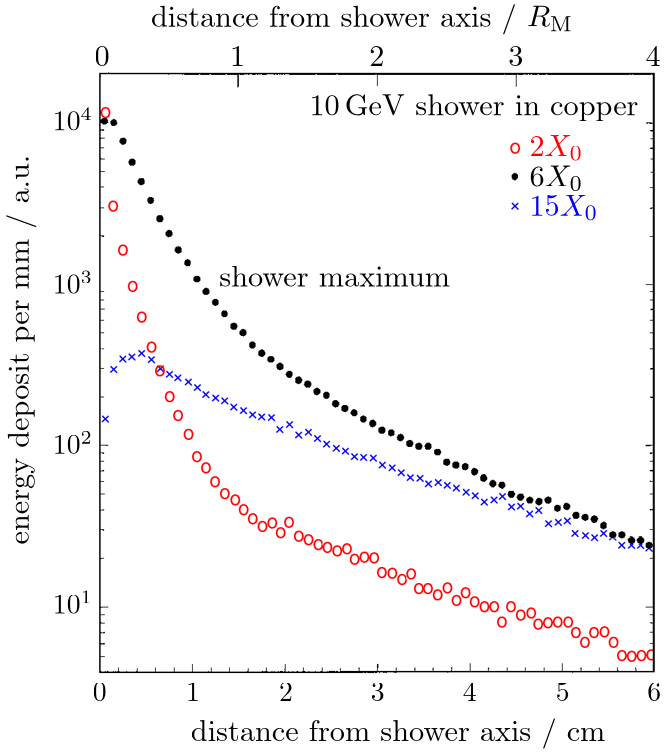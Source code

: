 <?xml version="1.0"?>
<!DOCTYPE ipe SYSTEM "ipe.dtd">
<ipe version="70107" creator="Ipe 7.2.2">
<info created="D:20160426153322" modified="D:20160426182021"/>
<bitmap id="1" width="942" height="1080" length="28383" ColorSpace="DeviceRGB" Filter="FlateDecode" BitsPerComponent="8" encoding="base64">
eNrs3T+ILNmh4OmrXTHwHMGlDcHQhq75xLJsrUCSIWPbqGf0jPcos40FbdkrYxLkyJA35azs
MmRojRVlrbHPKrONcQSFjHbk1MCFHR6IuSsYmkFvl9iTfVJxoyMyIk9Envj/fRTd9SeqKisi
K/NX5544URQAAAAAAAAAAAAAAAAAAAAAAAAAAAAAAHzLmzdv7AQAAFYXsdd37Ju/sT/9MQIA
sJYGzliwengDBxEAYHCNXJ8leb/a9V+/720QZku7y41xlAEAOuIkV+FM01HZfyhlNX0MDz6C
E9zlAAAxPE1OD/heI90ecTXlXU4JAwBKeKQSvvIbuXuMfRyvOYJKGADIW8J9oyJuv6gS1rFr
L+H0I+hAAwBKmI2VMADAZE0yLDLLLZUwShgAWG8JD+jMK0t4wFj0BKu05d2lSwv79G83xroi
ShgA2EYJnw2bAQU4bKHgXCvNDrsZbd9l8FJvE1wxZNgKZsNu25tkVx5BRQ0A5CrhXk07+LM6
trxyXYhcV9/o9S2ac0uG/YwjXeKkO00H/NRXpmn3/um1A02VAQBmKeFrPuuabXKV8DUbpIxw
Xiy9a3ZRrxJOvG1Z1qa7/q+hwQPXfpEBgOtLOL15BmfSNeOKWb5R3iDvuKnZv+/gHr7+8KXv
k1638PrqVsIAwJQlPDiery+lKZsty9Ufsn/fATE8zQ3LuytcWQMAmKWEi4RJCH2bZPApddlL
ONeU11w/0dglnP2uMmyCtxIGADZQwsMC9ZrFB0Yq4WE3YOwSzlV3ShgAYFgJd7foNd14ZXdN
U8J9T9rKlaYZ575OWcK5Dq4SBgCWXMLDphxced2NjCX8ZpDrMyzj952+hFPOv1PCAMCWSvhs
aVy/uNlySjhjH+bdOONhzbs0sRIGAJSwEt5wCQ8oXiUMAGyvhIvkmatKeAMlPHiy9xgLyilh
AGAbJVyscO2I7HG78BKe+O8LJQwALL+EczXJAkt4yktXTJ9to67wpoQBgJ2UcK9a3tKVNZRw
+u3PPkKuhAGAzZRwMegia2NfbTnX0grjfcoaSzjL1UOUMACwkBLO1XjXX+Y41ze6PqKuPA1w
7HjLO16dstbxgCnlV06nUcIAwIpKuLj6n8UHtNbgzTKOgmb8vlm+Rfr2tTX00ndIc/296nu6
lynOdZ4mAEBK/AwrimGXSBtwNlzKN7ryOnGJn5vlwnAjXWDumq85+McfdgOuOYjjXZgPAFDC
Y5fwgBtwfSD1+vf6a+J54kOQ8bYN2wOJN+PsNsNuvxIGAAAAAAAAAAAAAAAAAAAAAAAAAAAA
AAAAAAAAAAAAAAAAAAAAAAAAAAAAAAAAAAAAAAAAAAAAAAAAAAAAAAAAAAAAAAAAAAAAAAAA
AAAAAIDgTYW9AQDA3hpYDwMAsPMMFsOAP9UB2MNTTK8PwbA7FWT8O919DH9b4RmQUY+Xo8k1
zy92CCM9Rrmb4c8rFn7vsje2VMIOKMOeXOwWxnuAcjcj753KPYq8z4N2yIqO2jWpDGf/EHa3
wQMU6/rbyj2KjBnsXrSNxwSPDAyOFvcZlvMgBtX7jHsUShglzMRhDEoY9yj2cM9xL9peqzim
KGFECx64IOWxyEOTEgZPKEz21ONuhr+tWNTdxh1JCYMSRgYjg9nnk537khIGJYwMZkV3JPco
Mv4B5e6khEEJI4ORwewwg1WTEgYljAZmpTHs3sWVGayaNnMcHVOUMDIY9zHo+xznjqSEQQkz
/SMVuLMx/d9NKeyxbZSw3YUSRpng/gZKeFe/9Y4jShh3JDwtghJWwiBg0CS414G70E4OmaOJ
Esa9CPc6UMJ7O2pG9fFsgmcT9vbQ5F6Hxy4HzuQWlDBLe1CyN5imUtzlUMIOnyOIEmbJf577
m53sT3PuTihhQAmz3hi2r8h1v7J/UMKAEgb2FsN2C0oYAAAAAAAAAAAAAAAAAAAAAAAAAAAA
AAAAWCnXTAEAYHuJCwDAlVSlEgYAUMKsq4Tth1Hnh5Sfm+VXbIyNs3+Rts86u0M6/jRrbtZ9
q9Lv7Rdvz9mvNtfj6rq+cvbb6emV8e4nHZ9YfSjoePQY/PtlPGr6+0b2HV77gmJJCYN7FEv7
UxTcqRjVP/zDP3juW3u3OHwoYUQL7lSghHULuEchWnCnAiWsW8A9CtGCOxUoYd0C7lGIFtyp
QAnrFnCPQrTgTgVKWLeAexSiBXcqlLBdoVvAPQrRgjsVShjdgnsUiBbcqVDC6Bbco0C04E6F
Eka34B4FogV3KpQwugX3KBAtuFOhhNEtuEeBaMGdCiWMbsE9CkQL7lQoYXQL7lHgToU7FUoY
3YJ7FKIF3KlQwugW3KMAlDBKGN2CJxcAUMIoYQAAJYwSBgBQwihhAAAljBIGAFDCOHYAAEpY
CQMAoISVMAAASlgJAwCghJUwAABKWAkDAChhNaWEAQCUMEoYAEAJo4QBAJQwShgAQAmjhAEA
lDBKGABACaOEAQCUMEoYAEAJo4QBAJQwShgAQAmjhAEAlDDDjoJjBwCghDeQwUoYAEAJ7zOD
lTAAgBJWwkoYAEAJ7yGDC/OEAQCU8C4zWAkDAChhJayEAQCU8H4yOFsJv74Wh0NxcxM+cHwJ
r4Q3wzsBAFDCi8zgPCX8+Fi8fXtq4OpLeGf4EAAASniTJfz8/LF7Hx6Ob4aX8ErZxuFNAACU
8AIy+GwJ9z0QHz/l3btTBtfmQry8nGI4bAAAgBJeRgl36FfCT0+ngd/wSlP3RwEAlDALyOOB
n3V/f2HUN44Yh80AAFDCWyrhuFjE3V3rduFDYYPbW/sZAEAJb6qE48vDQ+t24UNxGwAAlLAS
BgBQwkp47SVsdgQAgBLOnabDljUbsArEVf3sjDkAACWctYEHLGh25apoA0vYKmoAAEo4awMP
K+G2LzhiCRftV9YIb7qyBgCAEu5Ts70KtmPjiUrY1ZYBAJTwdWE5oGAvbjleDH/ryz4+fuze
6kt4Z/gQAABKuE9kZinhYujSEP1KuPhmLsThcFpKIq4pEd6szZcAAEAJZy3hXF9tcAlPeaYe
AIASVsJ5NxtcwgOWrXDcAQAlrIjWXsJ9F3AzdAwAoISnTNy5SrhjYTcxDAAoYSG04RJO3N4R
BwCUMBsr4bNLwylhAAAlrITFMACwh6hrlo8K2kAJdxzlXuXsoAMAW426i1XMeCU8wXrCzYPb
988iAIBdMTtiSyXc6+dSwgCAEhZCV7brukq4SBs6BgBQwko4y5Yj7WTHDgBACS+5hMcbfXXs
AACU8IwlfHFjJQwAoIS3WsJt2489HdexAwBQwrOXcDHHFdwcOwAAJbyEEj4bw9PcSGtBAAAo
4d3muhIGAEjPJwOJ2ziU9gMAwIAYNiashAEA9kkJK2EAACWMEgYAUMIoYQAAJYwSBgBQwihh
AAAljBIGAFDCKGEA2IgPH4qHh+L2NjzRHl/evi3u7orHx4FfLXziu3enL3X2JXyj8FLz8nJ8
Z/jWze1vbobfGJSwEgYA2oQGPtuf4SUEbQjUYV5fP6Z19SVUd7cQ4eXGh8Pl7VHCOyvh8a4Y
6EKEAOzL/X3X4G0cHx4cw2e/fkqZxy2NAythWkp1dY0NAIsTUjMO/IZXyqHX5+d6voYNrhmY
rY0Md/dt+EZxZoUMHrlz7JP1Hsdp7iHuKgBsWWjOt2+PU3DPVm7o4Wq+Pjxc+42qXd0hTo04
HByfkRgTVsK9MthdBYBtitODOwZ7y1kK8Ry3ayR2dfyOV34vlLASVsIA0O3du8sjvdWx3Csd
Dt+K4ebc41jL3XGOElbCShgArvT6mtSc1QnDVyonAJcLozVvz9lCRgmjhAEgo9ClKc1ZTpAI
mXq9tjkS4caEMHaWnBJmphIurB0BwKK8vh6nE8Q+jCOo4c3wzomVJXx3l+cL1uZIhDYu/jby
HP6LEmamEm6LYfscgKk9Pp6/1EV458SjpuXsiGvWjqiqzZGIc5Vj6pserISZtYRrMWxvAzCD
cgpB6N5QieHN8FK9DFwcR51GrNa8Z7HV5kjErz/9cLcSRgkDwNKU8VmLw5eXUwx3r8ebUfiO
eQeES7U5Etm/PkpYCQPA6jw9neIwvNL3o9nFqRFjLGtWmyNh5TQljBIGgBifHaO+MSAnOLns
9XXcyRjxWnLlS64z8lDCShgAViouFtGRhTEgJ7gKW/xGI81bqF69rnyxhJoSJq2ELe8AwFaf
5y70Z9mQo4rTMEYaeS6vJRdeqc2RcN7c+AWlhDdwHO0HAJTwWOKpebVrwOVSXksujgDX1pGY
YKx73xlsIFEJA8ByzT47Il7ubaTVfctryR0OH99pHYlpGRNWwgCwUPOeMTdqBpc/XS3jm+tI
pFwGOnp6Ov5pEL5geAmfGF6fcrFlJYwSBoCM5l1FLfTkeBkc53WcXTCtNkcicWJG6Oo42Th6
ff04om5NNiWshAFgjdqurFHOsB3pyhohLMfL4LJ128Z7+86RiMPLteUmwo2Pu8iabEpYCQPA
Gs1yteXEDB42K6MM1I510mpzJDqauaisPtFUnlFomoQSVsIAsEahGMvurb6Ed46x6G6cZnAx
g0NkDijh8iy5i+O06XMkzs43jsoLghgWVsJKGABWKhTd4XBqyJiF4c0xltuNVVkOPre9xM3S
z2Wrff3E6ymHuK3GcHWJiao4ety2gEY5vQQlrIQBgDaPj2dGntteBqwwHDO4o2lrylMCuy88
1734cJnTKGElDABcn8F9r4b84cPHDI4VnTImfPYqzOGdtc9VwkpYCQMAg7289MvgxOkNtRZt
jiqfHRwOjR0XBO64AdXuLc+t6/juI10jTwmjhAGAGZWjzWfnLccSTpyPoYRRwgDAipQD2s3c
/fDh/GrMKGElDABsQ7wSR7N440zjixfmUMJqas0l7PABwN7FORI3Nx9j+Pn5dDkSlPDWS7hm
3pvhuADADOJCx6F+b2+Pl9IIr7u0XHJB2SfrPY5SHABgAGPCSniMEnaPAgCUMBsu4TedHB0A
QAmjhAEAlDBKGABACaOEAQCUMGss4cIZcwCAEkYJy2AAQAmzpxIurE0NAChh9lrCAABKuG+/
GUJUwgAAeyjhN8kcFCUMAAv0+vr6+Ph4OBxuv3Fzc/Phw4eLnxU+5d27dx3lE79a7bNeXl7C
O9++fdvcPnzf8DUdjrWU8JtBHBolDABLEHL34eEh9Gd4zg1pen9///T0NKCiQ9k2g+diS9/d
3ZUbhwhPaW8WUsJvruYAKWEAmLeB48Bs+G94/coQDRXdN3XCN41bGgdeVwkPDloxrIQBYHbP
z8/lrIa7u7tcg7G1keHuvg3fNN4GGbyuEs7SsWJYCQPALMqR2CC8nvErh7itzv4NoduxcZwa
cTgcHJG1lHD2fBV7dg4ATKk6h2GMwdjn5+fqsHBbaccab55Mx2JLeNSJFg5Wx98dppQAQBaH
w2Gk0eC27xK8vLycreW3b986RW5dJTxq8jledgsAjOfp6am6uNl436icAFwujFb96Ovra5xB
0SxkMhZU3lHECVZjc+CUMAA7f+IbtU6rM3ifn59H/Vna5kiEmxFXbHOW3ARcbVkJA8BanvJG
nQdYPUtumtm5tTkSsb3jLOXwXwddCaOEAWCCk2JqA8JxPDb89+7urnz/u3fvQqBmHCuuzZEI
r8caT7x6HUrYI4NjB8AOMzj7M2CI3tpchY5LJN/e3uYq1dociXiW3Ovrq+OuhFHCADBNCdeu
/hZa9+npqczd8EpI5WobZ1zVoTZHYrwFK1DCShgAlHBTPEktapujW57LlncucW2OhJXTlDBK
GACmLOHql+2YnDDS+hLxWnKl8Kbjvs8Sdm0IJQwA85Zw95bVJSayXAe5+gVHvbYdKyphgbex
EnYtPACW/CSS/pVfXl4yTpAoryUXXqnNkXDenBJmGyXsqtAA5H0embdAct2S8lpycQS4to7E
NGsaK+GlNYlG2k8JO9AADHg2GeOLh+xM//q9Nm5Tnn9XnWJhHQklzMZK+E0nBxGAJaieszZN
Ccd122oDv811JF5eXhwdJYwSBoDxVE9bu7giRFnCgycwxG93dsG02hyJm5ubxK/59PQUev72
G+Erh9czXg5PCaOElTAAW/X6+po+J6Es4WFrR5St2zbeO2COxP39fTztrvxx4tSL0MNWJ1bC
SlgJA0Bi314chi2fxQZMXShXJO5YJ602R+LiN4oTLWpfsPxGVidWwkp4sTHsIAKwENVpCR3z
CsrNBkyNKM+Su1in6XMkynXYmh8qp3yYJrGiElZH2yvhwnrCAKxBOS3h3bt3bZMK4tDxsHPZ
4uBt4vWUq+fldczEOHvmXVRO+TAsrISV8KJi2LEDYJliWMZh2GavPj4+Dr4GXPmVE2cXPz09
pVx4Ls6jaBugjh89O2LMZCX8pj+HZnslDACr8PDwEGfYhv+Gan3+RqjQOEgb2rLvaHAo6jKD
2xr77M1oBlJ4Z+1zu6dqlAPLDqsSVsIAQGK7huaMy5GV+Rpq9unpqe+Xqk1yqPbw2cHhmNzl
9z2r2r1KeJMl7JAN3rF2CwDsR7nKREcJpy9KrIRnL2EHpe+OtR8AYLfKeRdn52zEEh627vG2
82nK/kz/+tJOCQMA6UIAt52I9+HDhzjb+fX11Y46a4Ix4b5fX93ZVwBAurj4W7N44zl3KZeo
U8LqTgkDACsV50jc3NyUMfz8/BzaWAavtIQFnhIGANKF9A09HOr39vb27u4uvO7SckpYCQMA
oISVMAAAE5ew9YSVMACAEpbBShgAQAkrYSUMAKCENbASBgDYZAnb1UoYAEAJo4QBYKseHorH
R7tBCaOEAWAFQri+e9dj+9vb8BTc+vL2be9v3fHVwvcKLzUvL8d3hm/U3P7mRocrYSW8+h/K
vHEAJmvg2JCJQoV2hGt4GXB949fX83X94cOFT7y7+7jx4XB5e5SwEl5RButhACZo4F4lfH9/
oYRD1g7T/MoXheqOWxoHVsJKeKsZ7P4JQEZPT8cB2MPhmJHVCQYpQuWGLe/uiufn8y8vL1fd
ttrIcHfffvhwinkZrISVsBIGgMSaLYUe7lXCcdh28KjvRSFuq3HePXs5To0IPwKbKWHlo4TF
MACTKWcXpDzPxEwNMTyq5+ekWcfxljdPpmMbJax8Rinh8Eds+NPx5ubj+aXhzfH+ss1Xwo41
ALOXcNw4lOrYqiPV4aU54yLWcshyp8gpYSWcuvXj4/n1VsI7lzHBSAkDsNgSrs1buL09fu6V
s4I7vlf1bL6bm2999PX1dEtG+u5KeAkt5NBkLuHy31rCL0/41Y3T+qunCkzwJ+4VMexYA+zW
118Xf/nL/CVc3bL6EpJ1wLJp6c/btTkSIZLjP+06S26TJcxYJRz/tgzdW5sLEf6ejDHca0nx
aUvYgQbYcwZ//nnx05/WY/j9++JHPyr+6Z+mK+Hu61+Ej2Yfoa3NkYhDVvGUvbHnKithNlXC
T0+n36LwSt+PztrDDjHAzv35z8UPf3h8jgoxHKo4+tOfih/84PjOzz6broQfH48bhzptu8Dc
27eZY7g2RyIOPsfJEqYHK2F6lHD8A7Jj1Df+pvkLE4BFxvCbN1+Fp6mf/ewYw3/8Y/H9758y
uGzjCUq45unpW9d3GymGa3Mkzv7rLkpYCV8QZxSF39g28ZfZUiwALNL796cY/vGPi+997/iU
9Y//WPz1rxm+8uASjppXSa6d3Xa92hyJMeYkK+FFlbAsz1/CF395ygcCAFhuDP9zfLL6+c+z
fdkrS7j5RbKfy1abI2HltD2UsBhWwgBQ9dvfhqepf4lPVp9/nmdAOFcJ175Ox7/BDlObhpH9
6yvhBZawGM5ZwmZHALBmv/nNKQJ/9avw3/fLmR3RfLLNvhrT2dXbLKG20hJ+04ejM2x/ntnO
GXMArNYvfxnz76+/+93xza++Kj799PieL77IEMMZSzjUaa4vVSqvJRdeqc2RcN5c3oJaVAMr
4V579fJ2a1tFDQCiX/86Pkd9XV06OMTwJ5+cYng5JRzSNG8Jl9eSiyPAtXUk/EPu9VFaTDUm
LINnLuGi/coa5a/ZMq6sAQBV798f1xP+8sv6+2MMf/rpcY21hZRwUeT8UuW15A6Hj++0jkR2
yyxhxyV/Ca/kassAkOgPfzh28pXGKOEsY0txYmNt4Le5jkT2C9sp4Wlqre07KuGxSrj4ZgJT
2b21RbrNvAdgl8Yo4evXdoi36uyCabU5En2XL44XBAmBHV7C1w+v73wkbK4SFsMzlHDxzVyI
w+Hj2a3hlfCmOfcAKOGr0+PlJc/CDmXrto33Dp4jcX9/OvmujIJycandrlE8TQn3fb8SHquE
AYBxSjh+qSunRoQirZ4l17ZNdY5ERzPXMrj5Zctvt9s1iucdE+54v8BTwgCwlhIuk/KadZjK
s+QudmnfORLlamwde2Cf0yQmLuHaN2qbQizwlPCu/P73Lz/5yeG737V8B8ASS7i6zFLbUG0c
ca2u8zBA/CKJ11O+vf1WDHd/67Pn35U/3Z4vXTfL2hFn39+xGUp4OX7xi6dQrZ98cvud77yN
+z+8/vd/fx/e/x//Y/2RK2zzb/5N6/ytL798DR/9u7+7cZ8HmEv1QsYptRx7snqGTajW+EWu
XNMsxmp6TpdXA0i58FycTdG2BHG50qoSnqaE22JYBivhJfvii8fvfvdd9wKAn356FzaLSRwq
N7wnZPPFAHa3B5hFbY5BW8qWY8LVVZdCuIbt4zlooTCvWc0stHSZwXGqQ8qY8NmrMId3nv3c
7otxlMPLSniaHr7YyZJACV/z51V2oWxD4la/V0jiv//7+xC08eWTT27b2jh8qPbVOjZ2lwaY
wOPjsf1qJ52ViRtXGGvG6uHwrQkJ4dPDm6E8r1yBqTbJodrDZweH440/uypqx+XnlPASSji9
avySKuG+GTzqrqi263e+8/aLLx7P1vLZQeNmCZdCS7vnAzCBMvs7Srjv0sRKGCW8qAweaVfE
SQ5lBv/+913/ABZ6uNa34VM6NlbCAEygnH1xdhZHLOErT/dTwijh2Us4+9748svX6hfvOP2t
6osvHhNvkhIGYALlVT+aufvhw2layD4vtKWElbAS7lAdEA6aq0O0+clPDuVnhZxWwgDMK16Z
rlm88cy7Kxe+UMIo4U2WcO3stmGf++///bMSBmB2cY7Ezc3HGH5+PrbxbjM4bwlPsBSb+7AS
nriEr/ni5cyKX/ziSQkDsAQhfcuV3+7ujq/v89JyY5TwqLEqEpRwSgmP/b06RnfPimfPdcwu
VsIAsKUSHq9GHCx75mIMj/2NOpZEOyuUsxIGgJ2UcNF++Qyxp4THjuExvktzfeDE5SNK3/nO
208/vVPCALCHEs4Yw/JACc+uefGLsxdQ7vD73790LEGshAFgYyXcfIof/InaQAnPK05vOHsN
5fQV1Ybd2+NF6z799K4clw7fNER4x5psbcov9Xd/d1Ne7yN8tdD54f0Xf5DuUxSrg+RvLmlO
L2nbwxd/qHDLw+2vLu6R/hOFfVj79NpXju8Peylsc+WBDn8HhV0Ud/7ZHz98i/K4hGPdfYjj
za5uH97sdZeId4b4s4cfsHl/6Pjc2qKCZ8W59G2H1UMWsJ8SLtLO8fdoqYQXrraQWvXicX1n
SqSXcPjKZaU0v293rtSyp/qlQjiFH6eaQOUP0tF7zQvnlQ3c/Kxf/OKpecvjbW4Lttil5WeF
zOsYRa/9RL0OTYzSMiObez588ZCsV04Or5Z27XZWv1RoxY67VvMQV3dRU8pdIvx0IbPLLxJ+
0rA34kt1n4QNOlY7ibf87D5sflbtEjNhh3RfohFgYyWcMkYkg5XwwoXn7o4CCUnQd0GJ7hIO
uXI2My5Wx9lbXh1PrkVIrazC690/SC3bwo3s+L4DJleXCdpxM8qfKNyYalrH8qxN6g63sBbq
cVT2bH927/m+hzX+xdH8arGEY5EmDq7Gn/r6u0T1zhB2dfNPmNr9vDutw6c3p9B33MMvXqYc
YKslPCCJHRQlvK4YjmkxYNJC8/eijLHw7UIshRYKL6FwmkOyYYPuf7UPn1Udi2vrmVpidfRP
7d+7Qwh1fPfaP6OnlHAM1I4B2DLd275a88dpy/Xmv/IXf5sTHj4lsfFS1L5R/Hskfv1wn6lO
5AjHq3bj4x6OP3WcpxEOQbl9+Dq14euOIxLunNU7cNs9p3aIu+/SzV+K5p2n/PFlMKCEu5PY
gVDCy4/hZiA1z6TrO6e0OWbYNuugOdDaUa3VSun+x/3wjWo90zEkW0u1jlIqrypS/qVwcVfE
m9H2Q5U/UVvVt/04bdMkmqPW1VkB1T89BsyOaPtG8baFL3h21zUHWss4b9vVtfHttmHh2l9S
HTe4egMunhla6/zwudX7bZnf108iAthSCaOEV6ptuuw1k4ebn94RorXv3pGX1WS9OBxXHT3u
Hm2uTfvsLqXaiGX3AGP8ym2jmtVEvPi3Rm3iQfhxhu35sFvCj9D3fLSL36i75Gt7+GKH10q7
7YvXvmbHXaJ2BuLFn66W4tU7f7wTdsyiAVDCKOHVCb10cXC4bdDvmkQpGv94nfJP/4kdUhvs
7Zh+UB1x7Z4gUQvs7mwuB8O7f6LujDy7l9pGSq9cJnpwCXdvXBtLTyn/lLtE7R7bceesle3F
n64276K8D8dDFj505d8RAEoYJbxA3Sfyp6/w0HeaUMr21exJDLzaUGTHsHBtXLr7LK2Usdmi
MrDZVk3lT5RynmC45SnDsH2Dc5oSHrB9rXLb9nC8u15cF6JvCReNORLxHNKx/74AUMIo4Xml
LOd1sQSyZ1JtJDYlHc/WY8d83cQZGs1/6O+exdo23lv7iQY4O1I62akKY5fwgHbtUPvXgcTP
OrscxzXzqwGUMEp4Fb788rW5Am36Qq/ZM6k2SzZ9hbdaAnXMQ0g8b65ZR2ezuZxx0XZTqz9R
XANtwIsS7hYv8NH8sy79t6D2uRfXNgFQwijhKffSqPuqe/JwR45mz6RaF6WXcG3aQ/dqZhcn
AJf/Pl77ss1sjv+23jHluPoTzRiomyzhcDjC4Qs7P67a9/vfvwz+arU5EkoYUMIo4aVl8KjZ
c/byZBfPLMueSelLonWXTMeNqZ03d3YCcAyquPBC93SR+BdEx8h59U+May5iooRrf86UCzhX
d/41XV373JSl8wCUMEp44gwedY81e7J7jkT2TBpwKbqoueRCx8a1ORi1n652Blz1D4TaHwVx
DnD3+OGwH0cJdzRw/OMi/Le5P68p4fSZ4QBKGCU8VwaPvdOaPdAxPjZ2CaefvN+rhGsjvbWp
FLUz4GqnvFXHdWMkd6+Nlr4UmxLu3r46hyfs87N/fQwu4eY1TcyRAJQwSni9JRxSoXu93A7N
aRKJ13e4PpOaFykbVsIXFyKuJVO5EnIZydW1kauNVN6ks1t2/8gZL9OwtxKu/oHWca8YXMLx
Pt88TTL9HgighFHCyynhOM9h2MTU5vhq23cc+4y59HSs3eaLkzzbzpuLA8K1UeLqbIpynDC+
8+JaW+mXeFbCbdtXD1b3XWJYCVdnuTQnCGWc3Q2ghFHC05RwfHIfvCbqXCWcfuLb2Z+317SK
5nlz5TBvLX5qsynivOL46RevP1JrswETJOJKd7st4bM7P2MJl/MiyvtM7Y+X7373nTkSgBJG
Ca+rhMsx0mFn/aRc3GGMTKpd+SL99tcSOmXotXneXPwiZ/98qCZW2BtxlLLjwnNtN2zABXzP
Lim8nxKuLWTXPUI7oITjvIjqPbx5J8w4wRtACdMde3bLxRju9enDRrQSZ0uOfbXl9Ima1bnN
iZ/SPG8ujg2ebe/abIp4I1NGnptZ1WugPnZgM//2U8K1+0PeEi7/KaE22dscCUAJM1np1Z5A
7ZbuGE7/3PJf//ue9dOMt7YMGCOTas2ZeP5+dapD+qBr89zAttMMz64tkPiNmlctSTwiHddx
3k8J9/o3gl4lXB7Ts0O+tTkSGc92BMjeBvJpAyVM944a8FnVKugVw+nXaxspk2o9c3HotRrP
vf4huza7uHsaam23pF95oW1huo7CD40dd0LbkP5uS7jj3tj8Cy7l76C2P7WaXy19TT+AyRgT
VsK0qc2DTYzhWhx2z2sdKZPCd6wNwHasVBYyphx0HTBwVx2w7V53rpZGvf65vLk8V9y34aCE
HV6WWHglZHOZ3GGDth98t7Mjzv61Etd8aA7aV/deLXfLP086BpmbcyS6V8wDUMIo4eVoPo+H
UOzut5AHtRUVOp76m4Nm3dMYwkfTZxeEL169JSGH2jYuuzH8dANmRFf30sWFIMp/Me+7VvPZ
yRXdOnZ+bYZzxsXZLn6jviV8MR0v/slz9rqH8SLL4c4cPlpOcQmv1/76C5uFbULrxleaf2pd
nLPdXNbPOhKAEkYJr8LZZYHjs3lohloYhK5oPul3Z0wzUbr/+bi5fXd5hu9enasZ0qW2ffgR
ytvcPdkgJfZSJiSXP8KAfyiv/Tjdund+3z2f8Y+p7rtEcx5I979ENEv77HjvxT8iyj/xzk5E
qRVseKU8EBdXJmnugcH3NAAljBKeUhyz/e5334Wn+9AJIRKaJ4idFT7lYqOe/cfo8J7w/mYs
9d2+liK1Yeq4qlj5j+YXb+1FcVQ5JSbjsPbgi/CGz/rJTw7dXRf3Sdunh+NYm65cjeGM/3Yf
52k0b2poyLP12LZ9vGHNIev4x1dz5kP8e6e2fccfEbXdVZ0qczaDw42vfqnugx4+6+yvzMV/
WwFQwijhhezhZiWGGAgBUI3J+OQe3pNSU2envHacxJqycco5caEAq986vB6qcthqyc1QD18t
MW7DN71yADZGY0isapKFGxDnDLd9VtsI/9mZA1l+MfMe4upRTrwLVWsz7rTyE8NdN+zA8J7m
UQtHs8zX+M8fF2/n2QOaciM9wgBKGCUMAKCEUcIAAEoYJQwAoIRRwgAAShglDACghBnx2L2+
FodDcXMTvsfxJbwS3gzvBABQwmy4hB8fi7dvTw1cfQnvfHy02wEAJby+wFPCKZ6fP3bvw8Px
zfASXinb+Pl527vU/QoAlLAS3mkJv3t3yuDaXIiXl1MMhw02uict+w8ASnji3hAhCyrhp6fT
wO/TU++PbiuD3QkBQAlP38AiZM4Svr+/MOobR4zDZjsoYfdDAFDC02ewApmthONiEXd3rRuE
D4UNbm/3kMHuhwCghKfPYBEyWwnHyQ8PD60bhA/FbZQwAKCEk0tjzsBTwkpYCQMAM5XwzIGn
hBOZHaGEAUAJL7nWGG/fOmNOCQOAEhbD+yzhXa6iVlhPGACU8JKCTYfM9idG25U1wpvbvbJG
rYfdtQBACc/VbGpkzh2176stAwBKeLxsq32v2nsMys1fwsHj48furb6Ed4YPAQAo4UEZbDHh
FZRw8c1ciMPhtJREeAmvhDdr8yUAAJRw7gxWwvOXMACAElbCShgAQAlfncHpn+LQKGEAgM2U
sMBTwgAAOyxhu9q+BQDYWwkXZjso4S3udnseAJSwYFPCO2xgZ3cCgBLulRACTwlvsoQdAgBQ
whljWFoo4RVlsEMAAEp4QD9ICyWshAEAJSwtlLASBgA2VsKFa8wpYSUMAOy+hDveo+6UsBIG
ALZXwoWT4C5llRJebwzbLQCghPOW8IYDI+PQohJbwuGzTwBACdOroy6+UwkDACjh7cVwYiEr
YQCAHZbw3gJPCQMAKOF9Bp7ZEQAASniHgTf451XCAACrKGFX1ujYG/5kAADYagm7xtzFHaKE
AQC2V8Kutpy4f5QwAMCWSnhA3+6w7qwdAQCw4RLu9Sk7PBZKGABgkyU84LOUsBIGAFh1CRd7
HeNVwgAASliwXfy7wDxhAIBNlnDRf1h4w4HX3OHWjgAA2HYJWzuimb7WE97PIbZPAGC3JVy4
xlz73pjm7wvm/UvHkQKA3Zbwuq6scc2s3Sl/Cn21ogx2sABgnyW8omvMDb4Zs/ws4koJAwBL
LuG+JTBXMFzTLWe3n6B/xJUSBgBWUcILD7zq7ex1m7s3HjWBxJUSBgCWX8LLD7zqdxxQwhn/
EFDCShgA2EYJFytcFa3vXI7uLceroEXE1etrcTgUNzfh1hxfwivhzfBOMSyDAUAJr3DoUgmn
enws3r49NXD1JbwzfEgMy2AAUMJbL+FcX21lO/b5+WP3Pjwc3wwv4ZWyjcObAAD7LuGi/zXm
5i3nxHadfUGMmXfUu3enDK7NhXh5OcVw2AAAQAkvfhW1CUo4+8815756ejoN/IZX+n4UAGA3
JbyiK2so4VT39xdGfeOIcdgMAGDuqJuxPJXwBks4LhZxd9e6QfhQ2OD21u8gALBMyzxjTgmv
oITj5IeHh9YNwofiNgAAOy7hvnHrjDklDACwmRJeF6uoXWZ2BACghJXwPq+s4Yy53Hc2v4YA
oISV8DpK2CpquTNYDwOAEl5XCV/M0VHzZqFX1ghvurLG0Az2ywgASnh1Jdy28ZZL2NWWR8hg
v48AoIRXVMJt208QNvMfu8fHj91bfQnvDB9CCQOAEt56CXeHzcQ1NfXOen0tDofTUhLhJbwS
3qzNl0AJA8CCn4LtlitL+OyOneZ2Ol5KGAAYwJjwBmrKflDCAIASVsJsIIbtGQBQwijhHcaw
fQIAShglDACghFHCAABKGCUMAKCEcewAAJSwEgYAQAkrYQAAlLASZkvH2mJrAKCEOVtHDqUD
DQB4Vt3VobQfdvgL69ADwPWMCSthlDAAKGGUMCvKYIceAJSwTLIfdhvDdg4AKGEljBIGAJSw
EkYJAwBKWAmz4Ri2WwBACQsk+2FvPWxXAMCKStgzuBIGANhhCfv3XCUMAKCE7XAlDACwnxIW
bHYsAIAS7vUpjk7ijrWqAADANQU1zXccr5z3fBztBwCAJZdwkbaChFFNJcz194rCv6oAQIKJ
z5hL59AoYbL8rtktADBjCQ+LYYdmayX8+locDsXNTbjRx5fwSngzvBMlDABK2DP4hkv48bF4
+/bUwNWX8M7wIUb+LbNzAGDGEi56zlr09L2pHfX8/LF7Hx6Ob4aX8ErZxuFNlDAAKGElvL0S
fvfulMG1uRAvL6cYDhughAFACbOxEn56Og38hlf6fhQlDACbKGF2WsL39xdGfeOIcdgMJQwA
SpgtlXBcLOLurnWD8KGwwe2tozlSDNstALCoEm5+O0/Zmy3hOPnh4aF1g/ChuA0jxLAdAgDL
KeGO52jP3UoYAGCTJZzyj7ZieIMlbHYEALDvEk6fvqiEt1bCzpgDAJRw8ok8YnhTJWwVNQBA
CVe+hRKe5U+M2bRdWSO86coaAMCm86n59VNKWAwP27dL5GrLAMAiTTAmrIT3XsLB4+PH7q2+
hHeGDwEAKGElvNUSLr6ZC3E4nJaSCC/hlfBmbb4EAMC2SrhoXErj4toRSniDJcwi7zzuQgAo
4YWUsMtjKWEmbmC/cQAo4cmurNHWb56UlTDzZrA7EgBKeMrn38LYlBJmSSXsvgSAEp7rKdhz
sRJGCQPAVkvYE7ESRgkDwJ5LGCWMEgYAJYwSZjklbOcAoIRRwuwzhu0ZAJQwSpgdxnDKlvYb
AEo4+1OwJ1klzFqC2f0NACWct4E9ySph1pLB7m8AKOGRMtjzrBJm4RnsLgeAEs71rFr451cl
jBIGgN2UcOKWDs3gXLFbUMIAsJB86vtdPNX23bf2A0oYAAaYYEx4wLOnZ1s7CiUMAEoYO4pF
xbA9A4ASHjXYPOHaUSwzhu0TAJTwjCXsuVgJM8s9zU4AQAlP02zd13511JQwAMCKSjg927oH
hIWfHQIAsJYSfpObo6aEAQBWUcLZY9hRU8IAAEpYCdshAABLLuEi05luws8OAQBQwtghAAD7
KeHCKmp7KOHX1+JwKG5uwo93fAmvhDfDO1n8XdEUJgCUMEp4uMfH4u3bUwNXX8I7w4dYQwZ7
SAFACaOEe3t+/ti9Dw/HN8NLeKVs4/Ama8hgjyoAKGGUcD/v3p0yuDYX4uXlFMNhA5QwAChh
NlbCT0+ngd/wSt+PooQBQAkr4fW6v78w6htHjMNmKGEAUMIiZEvHLi4WcXfXukH4UNjg9tZx
V8IAoITZ1LGLkx8eHlo3CB+K26CEAUAJixAlzFJj2G4BQAmjhFOZHbGhGLZDAFDCTJYftddX
yRlzAMCE+WQMZxuHcvm38+uvi7/85dJGVlFzvwWAaRkTVhQTZPDnnxc//Wk9ht+/L370o+Kf
/qnyrrYra4Q3XVljo3+G2ycAKGE2XMJ//nPxwx8eMzbEcKji6E9/Kn7wg+M7P/ussqmrLe8s
gz34AKCE2XYJxxh+8+arcEt/9rNjDP/xj8X3v3/K4LKNTx4fP3Zv9SW8M3yIzWWwBx8AlDDb
LuHim7kQMYZ//OPie987tu0//mPx17+e2/T1tTgcTktJhJfwSnizNl+CDZWwxx8AlDCrK+Gk
8+DqMfzPMW9//nNHTwkrYQCUMKss4R7nwf3Nb38bbvC/xBIOn3t+QBglDABKmGWXcI/z4L7x
m9+cJjv86lfhv++7ZkeghAFACTNTCSdOe0g/D+6Xv4wZ/Nff/e745ldfFZ9+enzPF1+IYSXs
wQcAJcxSSrjXtIeU8+B+/euYwV9XPzfE8CefnGJ4QISzmRi2WwBQwiynhPtOe7h4HlzYIHzB
L7+svz/G8KefHr/jgAhnAz2c3sz2GwBKmAlKuOi1/O9158H94Q/Hyh0c4Ww+lcUwAEqYiUu4
SF7+N/t5cL0inP1ksIcpAJQwk5VwkTDtYaTz4HpcgwMlDABKWAmPoHvaQ6/z4LJHOEoYAJSw
bBjp2F2c9pB+Hlz2CEcJA8CKSrjX1/d8N3sJXzntoXYeXPYIRwkDwIZL2FPejPtq1GkPY0c4
G45hewaAPZSwGJ53R4067WHJEc6SY9g+AWAnJey5b7F/Mlw57WHJEY7fAgCUcN7npis5Ohpg
sghnvfd/DxoALK2Es8Swo6OEoe8jjD0DwBJK+MoYdmiUcIevvy7+8hfHXwZ79ABguSU8LIYd
lPFKeBsBGX6K//mz1//9Xx/+3//+5rTg2s1NcTj8p//w+qMfFdWz7VDCADBjCRf+BX8xJRwC
8vPPi5/+tB7D798X6wrI//K/Pf7lv317auDKy//z37z9X948fvaZ+4USBoCllHDhYhnLKOE/
//m4MkPYPMRwqOLoT38qfvCD4ztXE5DPz7F7//Ob7/27Nw//63/3/F//r+f/+xcPIYPj+8Ob
7hhKGACWU8IsoYRjDL9581X4jJ/97BjDf/xj8f3vnzK4bOOle/fueIvfvv1P/+E1/iw//nHx
ve8V/8Obl//yr76J4bABShgAlPAue6D7U96/L6oBubJrGT89neZChFdOP8s/x3f8/Of1j7Lb
GLZzAOj7JGKfrPc49v2sekCuyP19ddT3t78Nb/1L/EE+//ybno8jxmEz9lrC9gwAA55BFngj
HamRSvhMQK7FzTeLRdzdhVd/85vTAPCvfhX++z4Obv9//3h3fNftrfvGDh/N7A0A+lrm7AjP
a+PtqLMBuZoYjjf94eGXv4yv/vV3vzu++6uvjtdiDu/5P/7Hh9M237DsMAAwewlXB22q/y0/
Wn2PEZ7xSrgtIL/4YiUx/M2tf/6Hh2/+/3V15bfws3zySfHv3nws4c2sGkfGhyCPLQCMVMId
zzKur7GEEv71r4u2gIwxvALfzI74+t/e/fCHxZdf1j8Yfpb/818dZ0f89X86zo7YyKpx5M5g
jzAAjFrCza+mhJdQwu/fF20BGWL400+P6bh03z5jrum//utvnTG3hVXjGCGDPcgAoIT3VsId
/vCHYyevQPc6aec+uu5V41DCAKykhIvOBR96fQvPU3ZUq2/WSfvP4ad+ff3W+19f/3PM4MaI
cfeqcc6q22cGe4QBoJhw7Yi+38LzlBI+7+PVlo+LSBzfDC8PD6cMDi/P9astd6wa56w6JQyA
EraesBJek8fH4u3bokzf8iW8M3zo27pXjXNW3Z5j2M4BwNWWlfAqvb4Wh8PpQhvhJbwS3qzN
l0hbNc5ZdfssYXsGACWshDcsfdU4Z9XtMIZTNrbrAJQwSnileq0a131WHRuL4euDGQAljBJe
qeaqcR1n1VVZaGInqSyGAZTwjM9BjosSnlL3WXXVDLbQhBIGQAlf+SyT8gTk0CjhaaScVRdZ
aGKfJexXDEAJ53qWSX8CcmiU8ATSz6orY9hCE0oYACXc91nm4rOPwFPC0+t1Vl35KRaa2HkJ
62QAJXx9rXU/lXh+UcLzap5V9+0YttDEXko4cUv7EEAJK2ElvAeJC02wvRI2gwJACWeptZS1
PR0dJbxAiQtNsI0YTg9mv4kASjix1i4+fXhaUcLLlLjQhGWHN9DD6bWshAGUcPqTS/rFnhwd
JbwoiQtNWHZ485GshAGUcJZnEHWnhFckcaEJyw7vNobtHwAlnP4kcvEpxtFRwmtRW2jCssM7
LGE7B0AJj9fJKOF1sezw3mLYngFQwihhvh3Dlh3eRQzbJwBKGCVMlWWH8UsKoITxJLtDlh3G
0DGAEkYJ71DissPsKoP9tgIoYU8QSnjzEpcdZocZ7BcWYM8l/CaBI6KE1y5x2WHXoVPCAChh
zxRKeFyvr8XhUNzcnKbthlfCm+GdcyiXHXYdOiUMwK5K+OLTgWcKJZzf42Px9u2pgasv4Z3h
Q/NxHTol3LG9HQiwsRLu9SDvuUAJ5/H8/LF7Hx6Ob4aX8ErZxuHNWWPYdeiUcNvG9iHA9kpY
4CnhSb17d8rg2lyIl5dTDIcNZuU6dDuM4fRmtg8BtlHCA76+JwI76lpPT6eB3/BK349OHcMX
rkPn3LrNlHB6MPu9BthzCcfPcnSU8HD39xdGfeOIcdhsVhevQ+fcum30cK9g9nsNsLESnuyz
lDAncbGIu7vWDcKHwga3tzPexpTr0Dm3bieprIQBNlzCZkco4el3zfHl4aF1g/ChuM1M0q9D
59w6JQyAEibxadRuWX4J970OXcq5daYTK2EAlplP6d/Cs4A/GfJY9uyIxOvQNWK49dw604k9
IANwzWPvNN8u/SY5Rkr4Kis5Y66pvA5dTfe5daYTb+kB2Q4BmMyM15jzz4JKeEQrWUUtUeK5
daYTA8AySzg9hh0UJZxH25U1wpvLuLJGovRz61yqAwAWW8IpMeyIKOFsln215USDzq27cKkO
Vv377tESYL0l7CFdCU/q8fFj91ZfwjvDh9ag77l1Fy/VwTYy2O8+wKpLGCU8kdfX4nA4LSUR
XsIr4c3afIl1ap5blzKdmM1ksF9/ACXs+dGxI0qfTsyWStgjAIASVsLsXPp0YhfgUMIAzFvC
HsaVMHklTid2AY7tZbBHAIAVlbDHcyXMxKrTiV2AY5MxbP8ALL+EXVZDCbMELsCxsRJO2dgO
BJi3hN/05LgoYcbjAhxbiuFhmwEwYwmnbOnQKGFGjuELF+Bwbt3yY7jXmIMdCDBLCfd9KPag
rYQZ28ULcDi3bsm/9emprIQBllPCAk8JswQpF+Bwbt16HxCUMIASVsJwVvoFOJxbp4QBlPAs
weZx245iDOkX4IicW7ftEtbJAKsrYY/YSji/19ficChubk6TBsIr4c3wzs1JvABHI4YvnFvH
8ks4cWP7EFDCSlgJ78vjY/H27amBqy/hneFDu1G9AEdVyrl1lphYfgwP2wxACU/fbN0Z7LHa
Dsnp+flj9z48HN8ML+GVso3Dmzt28dw6S0wsv4d7BbPHE0AJTzlMMYyjpoSzeffulMG1uRAv
L6cYDhvsVcq5dZaYWHsne4AFlLASVsI79fR0GvEMr/T96Naln1uXuMSESRRKGEAJK2ElvCD3
9xdGfeOIcdhsf3qdW3dxiYlekyg0sxIG2GoJt1VcfKX7lnigVsKZxcUi7u5aNwgfChvc3tpV
VWfPreteYiJ9EoWJx7PHsJ0DKOGRHniF36glbCRtwO47vjw8tG4QPhS34ZKLS0wkTqIw8Xje
GLZbACW85BIurKLWUsJG0pTwjFIu31wkX6fDte3miuGULe00QAmzwBI2kjaE2RE5pF++uUi+
Todr2y22lj1fAEqYBZZwYSRtAGfMXa3v5ZsvTqLo28xMn8GeMgAlzAJLuDCS1pdV1K7Wa4mJ
xEkUfZsZJQywrhJuu/Snw3FlCRdG0vpqu7JGeHP3V9a4Um2JiV6TKHo1M0oYYBUl3P1A6gE2
SwkbSevH1ZYn0WsSRa9mRgkDrKKEEx9IPcZeU8JG0oZ4fPzYvdWX8M7wIXJIn0TRd+Ixiyph
qQwo4fSH0+4tHZq+JWwkbbjX1+JwOC0lEV7CK+HN2nwJxlGbRNFr4nEK62xPU8LGjQElnKWE
C8PCg0rYSBp7a+bEDLbO9jSP3iZRAEr44gNpYut6/BxQwtlH0mADrLM9RgynZ7AHc0AJny3b
lBL2+Dls3zYNGEmDLcWwdbYnTmUlDChhJbycEoads862EgZQwkoY9h3D1tlWwgAzlHDRuJSG
RXhyPWV4ooEU1tlWwgDzlnDKGXM7efxs/oxKGHrptTaadbZX9Nc9wIZLuBZ+3Y+im3/K6N5F
Shg6Mjh9bTTrbM9YwnYLoIS7W9cwwpVZ6+mGHUpfG80623P1cK+nA/sN2EMJd4wbeFRUwtA3
hlPWRrPO9mJT2cM+sM8S9mB4cZ8oYUhx5dpog9fZdvnm7I/8HseAvZUwWTJYCc/j9bU4HIqb
m9NZWOGV8GZ4J/PE8KRro7l8sxIGlDALyWAlPIPHx+Lt21MDV1/CO8OHmNb0a6O5fPOUJSyV
ASUsg5Xwgjw/f+zeh4fjm+ElvFK2cXiTqcy1NprLN09TwsaNgd2W8H4e7q5/ePfsMKl3704Z
XJsL8fJyiuGwAZPIvjZar9m/Lt88dgmbRAEoYRmshJfl6ek0BBle6ftRssq+NtqA2b8u36yE
ASU83kOlDLa7Fuf+/sKobxwxDpsxsuxrow2Y/evyzXljOL2Z7UNgsSX8JisZrISXJS4WcXfX
ukH4UNjg9taumtHgtdF6zf51+ea8zxS9nk3sQGAnJbzhR7yMP52nhikP2/Hl4aF1g/ChuA3r
lDj71+WbZ6nli88LHgyB2Uu4MCyshJWww7H6GO6a/Zs+RdkFOKYpYePGwAJL+Mpg2/zjWMb+
97A/HbMjduDi7N/EKcouwDHS42T6w6kdCMxVwtfH7X7mCSvhNXHG3NZdOfu3OkXZBTjyPloO
eCy164BZSjhXrXkcU8KLYxW1Tcs++9cFONY1qgAo4VEfrNYVeNcMz078OOwBf1JtV9YIb7qy
xpplX6A4cgGOGTPYAyOghK9/aM3ymKyEt8PVljcq+wLF345hF+CYJ4btH2A5JTysKmd/RL3y
Bk/wg3jAn9rj48furb6Ed4YPsTmDFyiOXIBjrhK2c4DllHCvYJvroaz6TXvdgO6Nx/5ZPObP
4PW1OBxOS0mEl/BKeLM2XwJcgEMJA0q4ZxDO+DhW/aYDSniuWPWYD8uUeAqeZYfHiOEFPsUA
Oy/honMK7tL+ok+/DSlbjvoTeUiHBUo8Bc+yw5M9aBs6BmYv4aLPFegW/qCqhIEOiafgWXZ4
4od0JQzMW8KJPbz84YW+IaqEgah2Cp5lh2d/0rF/QAnPOC93mQ9HfWc1Z0xrJQx7Y9nhpZVw
4hOTogYlvPmHTSUMTBXDlh2ev4SH1bIYBiWshJUwMFjKssNWmRi7hNPHjc21ACWshBdVwq46
CuuVsuywVSZGepwcEMxKGDb257Df3w2UcMdHHU1YssRlh60yMdLz4IAS9kwK23gEKD9qTHjD
JQwsWeKyw2UMW2Ui71NhYi0rYdg2JayEgVkkLjtc3f7iKhOmE2dMZbMjQAkr4Swhaj1hoJfa
ssPfjuHWVSZMJx6phAdvCSjhPZSwa8wB0+heZcJ04pFieNhmgBJWwkoYyCVllQnTibPH8DWb
Fcu+jBSghK9v18QSHvWmOmSweYmrTBQuWrfgqBbDoIS3WsIXxw2UMDBYr1UmChetU8KAEp6q
hDu2n+BBz7FbqNfX4nAobm5O/5gdXglvhnfCIH1XmUi5aB0zlrDHbVDCWyrhGf/2d+yW6PGx
ePv21MDVl/DO8CHIqrnKRMp0YpQwoITzFuYsD3QeYBfn+flj9z48HN8ML+GVso3DmzCaxOnE
lh1WwuDX02/l9ordoZzfu3enDK7NhXh5OcVw2ADGkTidOH3ZYcE8UgnbObCQX8/CmPC2SpiZ
PT2dBn7DK30/CldLnE6cuOxwr+t0aOZeMWzPwHIoYSVMNvf3F0Z944hx2AymVZtOnLLscPp1
OlzbrlcMuzeCEkYJb1NcLOLurnWD8KGwwe2tXcXsUpYdTrxOh2vbAUoYJcxp8sPDQ+sG4UNx
G1hKDF9YdjjxOh2ubQcoYZSw46GEWZHEZYcTr9Ph2naAEkYJ75rZEaxH+rLD6dfpcG07QAmj
hPfLGXOsROKyw0XP63S4th2ghFHC+2UVNdYgcdnhXsFcuLZdjgdzS0yAEkYJr1vblTXCm66s
wTIkLjucHsx9m5mLGeyxHZQwSniVXG2ZNasuO5wYzH2bmcQM9tgOSphhD6F2y8weHz92b/Ul
vDN8CLYVzL2a2aXoepWwx3OQT6QcSvthcV5fi8PhtJREeAmvhDdr8yVgZ83sUnTXl7DnbsjO
mLASRjDDBFyK7soSNm4M6y1hv6pKmDqTKNhlDLsU3bASHjCJQirDokrY76MS5iMn1rFXiZei
28+M4isHhBMnUXimgBlL2K+kEqaubbG1lxeLrbGPGO66FN3eZhTnLWHn38HSSrj49uwIv5VK
eO9cgIN9u3gpun3OKO5+clTCsOoSvvhL7UAo4R1xUWZ2LPFSdGYUK2HYdglLYiW8X3GxiLu7
1g3Ch8IGt7d2FRvT61J0iTOKlfCVJ9aBEl7IL4jfViW8n8N2fHl4aN0gfChuAxsy4FJ0F2cU
i+HE0+U8WcDCS9ivrRJWwkqYsR0OxzMy44Il6V5ejp94/Umc6ZeiK12cUayH059PLbYGyyzh
tt9WPayEN8vsiNUKx6S5AnT2l/EyuPpdLsZwGcBj37CicfnmKGVGscs3p5dw+vMvKOFl/qo6
WEp4I5wxt1rVLFxdCdcu5BLePOvp6XjXO/uTTillRrHLN6c/w175RAxKOGOtDfjV8+vZa9/a
LUtnFbUV/8bVX25ujt348FB/aW7Z3CZ84tlB5hlLONyqcJPCy7wlnDij2OWbU54j0mtZDLPn
vxYnu8bc4G/t13Mhh5I82q6sEd50ZY2VlPDhUHz40KOZ24QvUivnkfSdHRH/7WKWEk6fUWyx
tRmfl0E+Xf8bN+ArOHzN3WI/rI+rLa+8hB8fezRzSkaW94hRf6F7nTEX/iybcXZEm+aMYout
KWG4xmTXmLvyt8xvqBLemtBStX+uLtv4YmYxawl3nOw4uISLyhjsAst/4WuZWGxNCcNaSjjL
76yjpoQ34vX1OEgXl5KIU07Dm7X5EiyvhF9eRinhcgxWCfdlsbW8JWznoITH+I2bvaWVMHB9
GSbO4B52uln8qyiltJVwyWJr2WPYnkEJqzUlDNR8+HA6UW68Eo6nzi1nkvjySzj7Ymu7auZe
GSyVUcIoYdizeFJb4uJ2w0o4fgslnCj7Ymv7XKC4VwOLYZQwShgYqYQX/lMsTfbF1ixQnF7C
nnpQwihhJuLEOiWshHsavNiaBYoTM9hTD0p4wG+Tva2E6c1ia0p4BB3XBNlGCZ+VuNiaBYoT
S9izD0p41GDz66aEcQEOJRyrNfzREy/NXB758Ep4M7wz/e+h19fT14lXONxhCacvtmaBYiWM
Ep432Grb+41TwjvVdlHmlxcXZd5DCYcGjleFK6/oEf4Mii/lZJl4B2k7jy/+5RQ+Md6V+t6e
LZVwymJrA5q52wZWolDCKOFRf5W6N5Z8SnjXQtzEZ+KzldP9UdZfwuHPnTJfQ8o25zOUfw+1
XQA6NPDt7ell2O3ZTAmnLLY2rJm7M3gDK1EoYZTw9L9KSlgJcxQvvtsx6hs7KWzG5kr49fVb
lds2rbecPhNfOk6jjCsV77OEExdbS2/mxJHebaxEMSCDPTGhhMco4cI5dx5w9ib++/fdXesG
4UNhg9tbu2p7JRz/DEr53Oq0h46rfry87LeE0xdbS2nmXiO921iJYsA/6Ro0Zvn36rlKOKXl
ugvZ4Rv2AMVaW+rhoXWDcpiPzZVw7XM7rr9cnfnQ/VfRzucJn1VbbC2lmfuO9KasRLGK6cQD
MthTEvIpsWCbJ8cp4Vz7FiXMGku4doJbx7SH2hxgJTxBM/cd6e1eiWIzF7Yb8C+/apklmGBM
uFcJF8aElTCR2RE7LuHybLiOdSGU8Ix6rTncvRLF5qcTtz3Fi2F2VcK9Nug7f1gJ2w/b5Iy5
HZdw3z+YlPBMMXx5zeGUlSg2MJ1YCaOEr6m1XrMj/L4o4b2wipoSbvf8fPwbqHn5QSU8mZQ1
h9NXb1v7dOLEErYmG0q443fnYvH6ZVHCu9N2ZY1yjS1X1thZCYcjfzgcD3s4/uGVlxezI+aR
MtLba/W2YuXTiZUwSjj9d6ToPGXPGXNKmI9cbVkJ/83j4yl6w3+rF9FQwtNLHOlNX70tWvt0
4mumRnguY/MlXCScVZr46+OQKeF9CdHT/Cfw2MbNi4qxxRIOxzn+40D4b3MujBKeWN+R3rNq
q7cVW5lOPGDVCCWMEk78JfKbooT3K/6LeHlmVHglvNmxrhZbKeHn54/Lqd3fn7/SnBKeWN+R
3hR5pxMvJ4YHxwBssoQTf03SR4lRwrDhEn58/Pi5HQuEKOHlaI70psg7nXhFz1ye3NltCV/z
++J4KWG6GD3eSglXMzgcxg5KeO3yTieO1nXROvcBlHDK74sjpYS5HE9mFG+ihMPfLtVP7D56
SnjDhk0n3sxF60AJo4RJZZWJDZVwvKZK+dJ96JTwfiROJ97GRetACaOE6aFt5eHyqr1WHl5P
CZdnySlhSr2mE2/gonWwsRI2HUgJMyJXo9tWCdc+sfu4KeGd6DudePmrTKSXg9OFWHsJuw8r
YcYV/zW9Y9Q3DjJ2LEDAgks4tG6blxdXW6Z1zYqLq0ys8fLNDjdKGCVMXVws4u6udYPwoe6i
YvwSPrsacMcfLt0nzYWvVp0GXr6ENq5uo4T3rHuViblOrEvMbxfgYEslLNjsWKaorhBGbcKH
pMyEyvMX0yc5nD1ctZHh0MPxPMj4l0085odDfbOwTfhe8ZWOm3SxzHsNOLM0F1eZmOXEuvT8
djU6lLC7evqO9SjhfqCEF6Us1cRJDjWhUc+uh1d9ubk5hW515eHaBtXWrQXzxcXZzga5meZr
kb7KxMQn1iXm95tLLj4Vug8wIJ+m+aYyePY/MdigYbMjXIYjt5eXY17WTmGr1WnYoDqBoeNL
lUemuT509Y+ekLvN2RTVDA5f6uwgc/w6Z29MaOzaSm7VpandRxau1yoT059Yl5LfvUrYiBBX
mmxMuPj2ChJt91v3YSVMbwPOmHMZjqzOpmb3y8Uh4pCy1a4OxzD8QRPe05zVEGq2HIUODVx2
cvqtKudRDPgUlmbQKhOTXr45Jb+vzGDPjCyqhN8M4tAoYVL1XUXNZThgl86uMpFy+eZE6YtR
XMzv60vYkyPLKeFhMezQKGF6aLuyRnizeWUNl+EAvpFy+eb0DE5fjCIlv6/M4LYnx7zPm6JF
CY9Xwu5XSpge0od5XYYD+EbiiXWJ0hejSM/vvifKTXlinW5RwqMGm3uUHUVviVN/XYYD6HNi
Xfqch5Sz4fLm9zUZfHHcOHEDMayE0++uAk8JM66U5SBchgNIPrGu7wU4us+G67WuRcYSvnLo
2ORkJTx9CaOEGe9OY/FhoEP1xLoBF+DoOBuu77oWg2M4PZgHLEahhJUwShglDOxE3wtwDFuM
4uy6FsNiOLGWlTBKWAmzR2ZHAD2lX4Aj42IU2Z8rcyWuElbCik4Js2LOmAMGxvCFC3DkPRtu
mhgeEMyFM+aUcKa7YtuHHBQlzIisogb0d3HOQ/az4VKkr2sxTQm7nyjhXnfCjm0cFyXMiHpd
hgPYvZQ5D3nPhktJ3L7rWmQ8sa7IvTqxCtp8Cc918RclDGdcvAwHwN9cP+eh79lwiYk7YF2L
YbnS/Tybt4GNMCthdaeEd+fl5bjq78TDsImX4UhZoBjYrlnmPKQnbt91LYYVy2TP5mJ4qyXc
dt6lutt7CTczLNfLKtY9KAO4vNkTu1i5ibUMbNcYKwAnxnBi4qavazHX02vGRd5YdQmn38Ec
/b2UcKzB0FRljOV6WfI016en47IM1QCeq4S7XZxBEd4EduyaFYATIzwxcVPWtZj3adpF65Sw
ElbCF5yN4cPhFGAdLyGkQ541P32Zwk29vT2+LL+E286qC3+8OKsOmERi4g67lkdT+koUV2aw
ElbCSlgJ15WLdw0uw1DFM840GCCu67vMErbSGrAAKYmb61oefVeiUMJKeKQSdvR3WsKvrxnG
SD98WNPqB80feWmV7uobwHxSEjfjtTymXIki/aJ17gbbKOGiscZIyqRxh2ZfJVwUeWYLPD6u
aR2wxZawKzIDs0pJ3OzrWmRfieKa1Ym10PZK+OLaEY5+lhLe1FISw8RhYSV8/Q17eGjdIHzI
ysPAOBITd4x1LfKuRNFrsFcGT59PE+/ws9/Rvwis8VAuvYTjv+wrYSUMrNP1iVtb16LXqXAZ
V6IYFjkSaLJ8KiafjfAmjQM04FBu44fJU4ZPT6v5V3uzIwD6GLB0W99T4XKtRNFRPo7jokwz
OyK9hx0RJbym9R+2WsLOmAO2otepcLlWomgrH4dDCaOElfAKStgqasC2YjjlVLiMK1FM8NSv
rpUwSlgJj6jtyhrhTVfWANbm4qlw2VeimKCBxbASRgmfPD+vcs7qZq62HPL4cPh4pb/wSniz
ltAA88dw66lwY6xEMVkJqzglrIT3XsJxKYN0Hz4cVx6+vz/2c5l24ZXwZnhn+NBFIfPKr9C8
teFD8f3ha4ZtwrcbVsLNfZK4l3pt3Cb8FOXOqb6Ed1Z3UeJmALMafCrcgNP0Js7glGXZ3AHW
VcKOmhLul20xOxMb+HD4WG53d8eKji/lkGasuLOTYF9e6lvWbm34+nFdhepL23h1ys8bbkb1
KtLlS7gZ3YOu4ZZUL+jcEeTdwd892Ntr6BhgJiOdCrfMEjZuvPYSdsiUcL8SDoGXuH3o2LIq
Q682yzBsUB3ebA5phhQMWVuOA9dubfiCZyM5ceS2I0cT07rtE8ebOtI2nbjck6YTA3Nby6lw
Y5dwWzDsvLsmK+E3/fnlVcJJypHPi1lYrdy2AdJykDO+tI27lpeWqN7aeEtCDDdHca8p4erP
GF8S87Jc5GGkgVlLTACLt4pT4TKWcK+yUl/FtFdbVsJKOGcJh0aNF9FI3L4Wkx2qHXs4nN/m
5eXMdIXqnIrqt7tmdkT5w9Y2Djcg8W+E8UZlV7HssLP5YN9WcSpc4lXw8pawAFt4CfvlVcK9
X3p9/Y6SrNZ1x7yC5glitaHXUMV3d8cObOuuXre/VvIX87KcNNJx0eQrjXopuiwF62w+oN1C
ToVLvwrelX2rhOcq4QH7Vgwr4fwlXJux0NFUtWnAiTd4QHD2uv21aRvdP0KMwJTNrj9kHT94
OYekrywF62w+YAGVe3Gwt9dV8IZNeOg7dLyrBpuyhHcaeEp4cAmX6dL2kpisUXkOV9u6EFeW
8ICVGfrOi67dsLaZG9HFAdvFlnCugnU2HzB3BicO9iZeBa9vdynhRZWw3wj7tncJpwiRU/4D
ei619R9ydez1X6E2LBxyri2/y3nFo84BGGl2RJaCdTYfMGbipkzr7TXYe/EqeNfHcGItmx0h
2JTwmkq4Wn1XCp15f3/mH+WXU8LNSm8bj42DseFnGdUYZ8zlKthVnM0HrDODE0d6i56Dvd1X
wbumh9NrWQkLNiW8vhIu+lxZ42xIHw7HLgrdGF55eRk4O2KaEi5n/3YvpxaDuXv6xPUGVOvF
8+ByFeyoZ/MBO9ZrpLfoM9g7+Cp4V3ayVdSmXE9YOSvhUUq479WWy6qM0Rv+W51FsOQSLhqn
/jXnP5QrvKWstHaltpkM5erN1aZNOQ8uV8GOdzYfIIZ7TutNGeyd5Sp4fUt4k3k25TXmlLAS
HquEn5/7De6F7ooJF/7bHM9ceAlfHBY+HE7DrRNIP7stcctcBauEgTH1mtZ7cbB3xqvg9Wrg
TQ4dT7yKmvWElfAoJdyr3Mox1fv782ecLbyEg9rIai3m4w843jLCzTJPWfEs8Ty4XAVrdgQw
RQxfntZ7cbB3+VfB23aqucacEt5RCVdHUzsmmi6/hGvXeq7mXDk1YsCqboNdnP2bPqM4V8E6
Yw4YWcq03pTB3oVfBW/znaaElfBeSriawd0zB5ZfwqFya8Ow5SSEWICjLiM8QHqX5ipYq6gB
Y0qZ1nv9YO8SroKnhPPuxj0GnhKeq4RDLJVBWK60lrLK7vJLuPjbZODmEHcs5KUFXvpIb8aC
7XU2H0CyxGm9Cx/sVcJTlnDR53Q5JayEM5RwnCRQplccaWyOoK63hGttH6+qHENxgYHXa/Zv
roJ1tWVgBFmm9S5hsFcJL7mEUcLXlnCs2XLst7by2AZKuJn35dSCsZcRHruELxZsusSz+QCS
bWOkVwlPX8Io4elKuMyqclCx9pW7/219LSVcGxYuk682lLoEfc+DSyzYi2fqJW4DkMOKRnqV
sBJWwpst4fLMuOq/ode+csfKA+XaC8sv4aIxLDzZMsLDbmev8+AuFqzxXoD5YngzP91CSliN
732/ffiQp4Sry4tVJwnUZkecPWku3IbqP8GXL9UrtVWXJltCCTdnCy8zArOv5GAOMMBMPbyx
n2tRJWwJtf3+mVa7btqAFXHDVyjHD5tZVVuAtxwZDp8VCyr+63ycy1pbliFsFrYJXy2+0pag
ff/BPX3wuVt1WDh04JTLCPeSdyWHxOt0AGzC118Xf/nL7r716vLp+q8phoftsbY3VyPEWy1i
ywQth/vOvoSPhpfatN6zId1cgLf5Em5DDN2zWR43KL9mM637XtOt+RWGLX1Wjo4u/DoRGUdx
rRUM7CyDP/+8+OlP60X6/n3xox8V1SUstvStJ5NxTDhLxyrha0p4ZcoWak5duP6lORP45eV8
b5dtVs3m5k2KGRxewm1uzs4tY7g6laLjBz/7FeIE1wEnc5U/18KnBOSa2TvS9eOcWwcs0p//
fFytIjwshSINaRr96U/FD35wfOdnn23zW6+6hLsL+WIwy+C9lHD2+r04Qhs6NhRXOYYceunu
7vie5oyCELTlfIlQRPGrVUdf+3Z4dHaSxtmXXk0bf6JVzAfIUpu5rsg8RqUDjFOkb958FR6T
fvazY5H+8Y/F979/atEyUEt55zP0+tZF8pDmckY+JyjhjhjeYN0pYeb6m6Lv9IwN/7zV1YlT
OP8OWLz3709F+uMfF9/7XnH2+s7FOPMZEr91YuwtbU227CWcpf8FnhImVTktdj//jp+9hJ1/
B6wmhv85Prz9/OfntxlpPsPFb534r/8LXJ14yhJOLzeBp4RJFSfNdkwV2J68syOcfwesxG9/
Gx6N/iU+Jn3++ZlR2TKGU+Yz9JpE0f2tw5dKnArbd8asEsaOoku5DvOuOi3vGXNjXPUDILff
/Ob0kPOrX4X/vm+bohBdnM/QaxLFxW/9TXsrYSWshJlcnAawt3+7zzuKO9KVoAHy+eUv4yPN
X3/3u+ObX31VfPrp8T1ffNEdw63zGdInUSR+ayWshJUwUysXSd7PuXKljNfp6DXr2Ll1wOR+
/ev4APN1dag2FOknn5yK9KyLUylSJlGkf2slrISVMFOLY5VLvq7ceDIWaa8Sdm4dMLn374/j
t19+WX9/LNJPPz02bU3iVIqLkyjSv/VIZ8wNWJOtbxcpYSXMooXEKpcLvr8//Yt/SN/y2hw7
HBCOcs1SSJ8d4dw6YGH+8IdjrNb0mkqRsh5F4rceaRW1sRcoVsJKmEXrvgBfqLg9y3LmWvoZ
cyNd2w4gn75TKRLXo+hbJlnCdZoFihdbwu7MSph4jLteUi7uTLf0kd4xrm0HkFWvqRS91qPo
NuCcvvSiHnWB4jGuMZeL+7MSpmtM2EoFeXfyxfPvBlzRw3prwGLU5jNkbNdh5/Rdk5S9Nltp
CbvHKmGOyjFJC3aNJ/H8u74lbL01YKnytuuAc/qUsBJWwqR6eTn+s3tsKoOKI0mp1l6zI6y3
BixY9nZtc/acvuurcg8lLPCUMEzq4kyGXmfMWW8NWKfB7Zoi/RLPky1QPFIJV9/ZsWXiF0EJ
w/zSz61L3DI9wgHWL/0Sz2HLlL5N3Kw7MideO0LgKWFYscRz6xJHjyPTiYF9SL/Ec5ybcTFx
Ezfr3kYJK2EgVeLs38QZxcWY04mNMwOLjOGLl3g+mzrXLFDcPW6csYQFnh0F25cyhJu4ykQx
2nRi48zAUl28xHPfLS9u1j2XeJkljBKG5bo43JpYwiNdvtmyFcAKYjjpEs+JW3Zs1j2XWAkr
YSC/xNkRAy7fnDLnwbIVwLKlX+I5ccuOzb6Zj6GElTAwocTE7Xv55pQ5DyONMwNkkn6J58Qt
L26mhJUwMKnEHO110brEOQ8DxpkBppJ+iefELVM2W+MZcyhhWLeU9dZ6lXDinIe+48wAU0m/
xHPilulfUAkrYWBSKUO46dWaPuehV10DTCj9Es+JW/a9ZvTYV9ZACQMfXZzWmz6TIX1LJQys
UPolnhO3rG3WMZdYCSthYCzdSz2kj/Smjx6bHQHwbd1ziZWwEgZmk3j55vSRXmfMAVRcnEus
hJUwMJvEFSHSS9gqagAVF+cSf/aZElbCwHxSVgnuNechcZw5XcrlPADWJs4lNiashIGZXUzN
XnMe8l5tOSXUNTOwWkpYCQNL13fOQ0e+9tIrqns1M4ASRgkDifrOebg4PJsyfpt4OY8i90A0
gBJGCQOl6ec89BqITm9mACWMEgb6yjX9IDGq0ycnW7ACUMIoYWBsWU5JSxy/TV+wwiLGgBJG
CQPLlz5+m76IsQvbAUoYJQwsX/r4bXoJp28JoITJXcI1dgvQKn38Nn1LJQzIJ2Y9lHYFkPio
kVqt6aPHZkcAq2VMeAMlbD8A+Us4fUaxM+YAJYwSBpav1/ht4uU8rKIGKGGUMLB8vcZv0y/n
0fcSeABKGCUMTKzv+G3i5TxcbRlQwihhYPn6jt8mXs4j1yXwAJQwShgYyXjjt1kugQeghFHC
wHiM3wIoYSUM7JbxWwAlrIQBAJQwShgAQAmjhAEAlDBKGCALk5MBJYwSBnao74IVshlQwihh
YAP6LmI8xjpv0hpQwkoYYHptF7Z7eTlzYbsxrv1hCWVACSthgOk9PZ2yM7yS8tFe2ZxivMvq
AUoYJQzQ4f7+Qr7G9A2bDcjmFNnTGlDCKGGAFHFq7t1d6wbhQ2GD29ve2ZxijLQGlDBKGCDt
oer48vDQukH4UNymbzanyJ7WgBJGCQOMUcK9Nk6RPa0BJYwSBhijRbOXcPYvCChhlDBAol7z
EwYM4XYvFKyEASWshAHm0uuctb7Tei8uFGx2BKCElTDAjNrWMQtv1tYx65XNKQsFO2MOUMJK
GGBGva5tkZ7NKQsFW0UNUMJKGGBe6dc7TszmxMTtldaAEkYJA4yh+9S2vtmcOO2hcLVlQAkr
YYBtZXPiqXDpaQ0oYZQwwEoeAZOWR0tPa0AJo4QBtlTCHiQBJayEATbGQsGAElbCjh2wTxYK
BpSwEnbsgH2yUDCghJWwYwfs1mYWCnY2HyhhlDBAL3kXCk7M0ezVaoU3UMIoYYAZMzLx62Sv
Vlf9ACWMEgYY7PpB2sQcHaNa2yZ4vLy4EjQo4Q3na0kJA8wsMUezV6uT/kAJ7zuDlTDAzNJz
NHu1WggOlPAuSzhXxzp2ANdKz9Hs1eriIKCEVbESBphRYo6OUa0jXTDammyghJUwAHlzNHu1
jvE1rckGSlgJA7D8Es4+zmxNNlDCShiA7Dk6oFovzlLIPvfYmmyghJUwAOlGOmMuZZZC3vUo
rMkGSlgJA9DLGKuopc9SaBvFDW/2HcW1JhsoYSUMQF+JOZperemzFDLO7LUmGyhhJQxAX3mv
ttx3lkKu1R5GWpMNlDBKGGDbEnM0ZbMBsxSyrACshEEJK2EAhknM0YubzTVLwewIUMJKGIC5
H9znGZt1xhwoYSUMwFZLuHs42ipqoISVMADzGmmWQsoU5YxrsoESZlCXTrkzHTuAxRljlkLe
1S3KPL7+ND1QwltM2b475M05Shhgj8aYpZC+QHHGRTBACe+ygXvtkDeXKGGA3ck7SyExravf
pXuwN+PlPEAJbzGDB5Rw4vuVMMD25U3N7NMt0keYQQnvqYT7Fmz3xhPEsGMHsFAZpx/kPQXP
EhOghBs9OSwvL245dgw7dgDLleuUtLzLsll2GJRwjnZN2VIJA3D9Y33OEnYpOlDCShiAtcjb
rgO6On1wO9cwuBXeUMIrKeF5Y9WxA9i+vPMZ+pZw+oTnXFOjrfCGEl58CecdOlbCALTKe45b
rxHm9EUwci2XYYU3lLASVsIAVGVcoLjXCHP6emu5VmazwhtKWAkrYQCqMo6Upo8wj7FlrtsG
SlgJK2GA/cg4ezZxhDl99DjXTGYrvKGElbASBuCsXCsqJI4wp88ozrW6hRXeUMJKWAkDMLaU
Eeb0VSZyrXicd+VkUMKjlXDRcxW1UUv4IocVgLqLI8xKmG2lnVgao4QTR49nv7UA0M/2Zke4
YAcNxoRHLWHXmANgrTZ2xpwLdqCElTAAJNrSKmou2IESzl3CFzeeYOqCYwfAiNKv6JHr2h99
v07ihAcX7EAJj1DCHdtPMwfbsQNgRAu/2nLihAcX7EAJj1/C1U+Z7FRExw6AcaVPr801ETfx
66Q3swt2oIRHK+Gic3WOaW6towbAiNKXXMi1OEPK10mf8OCCHSjhCRN6yv3p2AGwR70mPFim
GCW86fy2HwDYl14THpQwSlgJA8Bm9JrwYHYESnjTJeyKgQDs7fmvxzCvM+ZIyCe7Zb2H0n4A
QAm3lrBV1GhnTFgJA8DK9J3wkOvCHyhhlDAADJNrmbW+Ex7mutpyr583185BCSthAFiaXJfe
KAZNeMj43ROTtdd3zHjzUMJKGAAWJfuo7IAJD2cLdqSe7/XzzjVkjRJWwgAwgfRLws2V1ikj
venftNfPm33noISVMAAsxEirN2ScUZD4pRKTtdfPa2kLJYwSBmDDxlvRN8tZZokjvenJ2uvn
tdyxEkYJA7BhC7/KW+JIb3qyugSeEkYJA8Dfnq56XAhjYukjvenJ2uvnXfLOUcKsoYQdPgCU
8EDpI73pP4USXnw+lf9VwtsoYdfOBmC5ljwBYIyRXrMjVlhQ9sl6j6P9AMCiLfmksDH61hlz
62FMWAkDwLiWvFBYegmnJ6tV1JQwShgAapXY65Jw00gf6e2VrL1+3sXuHCWMEgaA6y32gsK9
JiekJ6urLSthlDAAlDJeEi6jXiO9vZK118/bsfESZLmCiRJGCQOwZ8sMql6TE3r1ba+f9+LG
efde+ldb5p8wShglDADX6zs5YZaez5uj6V9t6zM3lLASBoC9+//bu7fjuG0oDMB6SR9uIw95
jDpwCynBRbiENOWSmE2kUTTaJReXA+LC75tMJo7WFIVDAD8pkhj8smdsHM3aWuJS1JIwkjAA
zGvkW2Fj42j61i7whjdJWBIGAMYVG0eztnaBVT8kYUkYABhXbBzN2toFVoKWhCVhAGBcsXE0
a2vpC/BJwvRLwp/Lp5oAsNhkHxlHs7a2aBJ+ecSBNnUSVk0AkISDt+buCGZIwtoBAJbV8e4I
T8whCQMAHXV8Ys5b1JCEAYCOOr5FbctciloSRhIGAGLFxtGsrVltGUkYAOio42rL2/BLUUvC
kjAAsLb0OJqybHRuuE1cinrkFaslYUkYAJhXbMQNT61zXjqWhCVhAGAFHe/pnfZ2YklYEgYA
VrD3KNyvX83f89DxW0vCkjAAcHEd3/0782uHJWFJGACYXsf14GZeik4SloQBgOnFLso8y7eW
hCVhtQMA3u5A+Plz9wO3L719ZqVvLQlLwmoHAEjCkvBVk/BHBT//NwBwIe6OKIpPstMySVg1
AeC6PDFXxDXhBZKwdgCAq/MWNUlYEgYALmtveYvbH3utrHHCt5aEJWEAAKstS8KSMABwWX//
/X/4/PzP7X/evrTqt5aEJWEAgO2/GxJ+/Hh/n8Ptn9t/3P745aaF9b61JCwJAwAgCUvCAABI
wpIwAADbg/s3Xr99k6YkYQCALlk04F7ixG0+eqbv1apkkjAAwAmy3i9RkW8fbHPnPW+vv/0m
TUnCAABtZb1zuC7fPtjmztofr7//Lk1JwgAAbe2tQ/fr19d16Krz7ddt7q/47Ik5SRgAoK39
LPrgq9X59utX//prb8VnSVgSBgBoaz+LvntLv7ePReTbr9t8u9n4+3dJWBIGADjbfhZ9d/vS
7QN//hmSb79u8y08//wpCUvCAADnR5a9LPru9qWPd0RU59uv25SEJWEAgPGTcItPujti6SR8
T8sAAANpcaU34o4LSXiBJKwdAIChtbj7N+IpPElYEgYAaKvFGyEi3sz2+scf0pQkDADQ1t5b
gm9/LHtLcPo2N6stS8IAAP3UrxyXnG/TV3B+9YyVJAwAcIJHWfQ9x96+VJCZ07f5kaV//Hi/
Ffm/Z+5ev32TpiRhAIAz3GXRf//45dpvdb59vM1HPDEnCQMAzJqZ60jCkjAAwDVJwpIwAIAk
jCQMwPITh0ZQCyRhSRhjmnJgpNI1UAtJ2BhlfsGYphwYqXQN1EISxvyCMU05MFLpGqiFJIz5
BWOacmCk0jVQC0kY8wvGNOXASKVroBaSMAvPL4MfCeG7N3jrKa7irlGO8UeqkXdv8NbTc+3e
7FuThCVhg4bds3t278oDi3II6g4VSVgSloSlEbtnRtB6l929wA2OP6U69uyeQV4SloT1Srtn
9+ye3XNapxZ2b94fNookLAkbNOye3bN7krDWs3t2b6JzOteE+Xwk3Jfv4/8cFPfzZ463Vtw1
BPXKjSw8pn389Y9/723w/kDdO84/b+F+awd//ekPdb/9lFY96HpPO+bLvodbeAGgjlQ5dRIG
AEASloQBWswRB388/nzKdfiUmSj9k7MP7GY3HBgAAAAAAAAAAAAAAAAAAAAAAAAAAAAAAAAA
AAAAAAAAAAAAAAAAAAAAAAAAwFxePtEawGLDmpENgKczhVkDMLLRtBbaBBh/sjBezVhBDaIc
bDu/4VKa0aYY7TNOgTSF9KUQesdK/UjjDFIOzTLg5K46TklQCEmYlC6gFuYXJOF5a1GWk3FK
IgbQfZhihDGKSWunrCMMa6pgDkISnuvkXYMYhVSBZWpnZHOaidFPIUgco1TBwa8XsF7tFFf/
QnUUgpSWVwVJWEdg1SSsvvoXqqMQHDe7KkjC+gLrdR/11b9QGoUgZQZRCElYCTaPva84fSii
WR51GbkKCjFIF1CL7h1Bj+iehL3ObuEkrIgSF9KXSZ+DcUk5xukUatG3BGYNSRhJWAzmzElf
y4wwKKnFgH1Eg4zQ5sohCSMJqwVm/JWaPfdLGLIuMhYphySMoUwhUJ1rNrVC6BraWS0kYYxj
qoAaLd/OibSYfqGd1UISxjimBCiTJEzHkmkHSZjioqid+V37a3+VQhUkYWoOfr1j3g6idmYW
7a8d9BT0F/2C4qZWiKn7iPIZxzS+plAsJGH9guLWVogFkrC2Mo5pfEauhUpJwtpcRQYZpvaW
nNNEM84vyieMaXxPBhmpkIRn7Br6xVATh5aZsR8pnySs8SXhicqhiSRh/UK/GLAuWmP2fqR9
JGEYf7DSOJKwltcvILwfaRZg8MFKg8B919AaUNmPNAUAAAAAAAAAAAAAAAAAAAAAAAAAAAAA
AAAAAAAAAAAAAAAAAAAAAAAAAAAAAAAAAAAAAAAAAAAAAAAAAAAAAAAAAAAAAAAAAAAAAAAA
AAAAjObl5UUjTFeyzzRIoxbWDtfsVkZvUwwwbOY5cJ3B3/HwVi9h2CkGLUovBjvFACYNw7kD
jkl/xoNBBSVhJOHpjk99CjhhoC6Yx036s08lKtiur2kKdRcpJWFgoiS8PbqAbHRaOwkjCWMc
sOeAJHyQh3vtsKqJZ5oahElhGDg5CXcPw4Y78UxTg3FV5wJ6JeGt3zMgxjqtqqlBEl74pwCm
S8KnjTwevRfPNLV5/woHyRSHZcEvE7MO4IK9MpQBZybM9OfsQkJ1bvYuewXcl4/Vv0Gu6d4G
1j1xB7586eneFr+L7/6Tx1s4v/XKfsaDBqw8WtL7znHDPm3ewCM/93BqWrKQ1qs8bekyDhSc
UhUfgYmHSnE7SMLAOEm4YITMyjkpeaNsV+93pnhm3/LfULedeL09PQmnNFFIaxTUInxFmMoI
kZ6Ey/b8aXIoOJEsyPBZCT9lf04r38FhWTbc5Y4tBWU9Z/yvic1Zh1ZKj66/EGFmB85Mwk/P
6OtH1IILU8WzVdmUVLbb6TGy71S410THM2DZt8u9XtSr6XJrmt5rCioVG2ULfqj0bTZd2rLs
UM89Xc26oJpe2axm75KEa0a5shMxl4WBYZNw1ugXMvgXXF8tSAJlo3HilsNj/5lT4fEV47Jc
0eLQmiUJh/9crTd+Tjo6+YJw2clg7t4Wn4YMlYQrf4pGJ3GSMCAJhyfh4nE+9mrSyEm4cmtN
L2B2T8IHubHmIKxMwo3yWM0xPM4jtzU3Ntd3sbmScMF2JGFAEi4YOSuTWGwIqUnCiT/RwW2T
knBsKc+PEFEnTQV3qp+ThMvuduj1eGNIFwi8ebX769nrD61eM4UkDKyRhAtW9Aj/GVsn4ZoI
MUiiC0zCW8urvr1eQTBUEo79FXZ9DK6//3OQAbDRY1zd39AuCQOScOATcwXhMzCJlX2X+gjR
KH+eeQDUt3/UxDpFEt4qXu43WhJ++ijfyenozCP/hKxV+ZSoJHzOBRNAEo59n3DZuzoD93Pv
1T2NIoQkXDax1tzK0r1hQ96B1iUJ38fdbf+9K42O4Y5dIGtwqB8wa17PslISDr8KMfK4CkjC
xW/jr7/WV/AmtJCLaZLwUEm4y4W1kCfIag6z4mUODr7aNB2NsGJ7cRKOjWcd74xydwQgCfdK
wunjf+VlN0l4zCTc7qsdb7kM3/NeSbjd6026lKn+NzsnrH02+GMC4d9CEgZmTMKxoShx/I9a
eiB8NG7xvOH9J6dIwlvQg3UzJuGtaN2985Pw9mipu72/HnjDUsFKIqcd5wU/ReD94cUnVmMm
4TPfYCkJA/Mm4RZhoFEIiZpGi5PApO+OWDsJn/zq6YKIm56EizNY5dncdEl476yh/jcg3Y/k
2O5fdmBLwsAsSThklmxxH0L3JJy7DlfNMqxrJOGmOXneJFx/+pleypokvEUsJXz+s401Zxk1
JwI1K1QO1f2j1t2WhIEZk3DsI1HrJeHiVfN6rTAVnoS30NWWr5mEiyNB1Pls4Pt1B3zLR1QS
3kJ/AzJ4Ek48gapp/MAkbFoHWiThFq9OrQ8Se7+sfPr/cy/v5L4bOfE9pd0XmGuRhGuqP1cS
js1+Ied6IUUPucM/5AHY1gPdXgeMDauVg+EgI8CWsJZK3yTsgjBQOTuk/Ko06l7i+qVdt2e/
rzyIl7m/6Mwd7Yvfk3z+2/WL97N4Vqr8RoG/2W9x/lh8FOW+hy19/YsWpyr1x3D3Q71gcCj7
QYrfijPaufDTZiyYYnK/WnPPFUDu2X19AM4dAOvz2PH3LRhvY4f9rEbrewCEZPWok4LED5x8
QpHeLE8/mbvQQ8iP+bQW9a0x2qlf7uBQVtn6wbDX++XqzwSfHkVP1205fpe1JAwsn8lbDNoA
rD2umhcAALhgkhSDAQC4Zp6UhAEAuGCkFIMBALhgsBSDAQC4YLwUgwEAaBEyNQIAAAAAAAAA
AAAAAAAAAAAAAAAAAAAAAAAAAAAAAAAAAECNfwCm1FPH
</bitmap>
<ipestyle name="basic">
<symbol name="arrow/arc(spx)">
<path stroke="sym-stroke" fill="sym-stroke" pen="sym-pen">
0 0 m
-1 0.333 l
-1 -0.333 l
h
</path>
</symbol>
<symbol name="arrow/farc(spx)">
<path stroke="sym-stroke" fill="white" pen="sym-pen">
0 0 m
-1 0.333 l
-1 -0.333 l
h
</path>
</symbol>
<symbol name="arrow/ptarc(spx)">
<path stroke="sym-stroke" fill="sym-stroke" pen="sym-pen">
0 0 m
-1 0.333 l
-0.8 0 l
-1 -0.333 l
h
</path>
</symbol>
<symbol name="arrow/fptarc(spx)">
<path stroke="sym-stroke" fill="white" pen="sym-pen">
0 0 m
-1 0.333 l
-0.8 0 l
-1 -0.333 l
h
</path>
</symbol>
<symbol name="mark/circle(sx)" transformations="translations">
<path fill="sym-stroke">
0.6 0 0 0.6 0 0 e
0.4 0 0 0.4 0 0 e
</path>
</symbol>
<symbol name="mark/disk(sx)" transformations="translations">
<path fill="sym-stroke">
0.6 0 0 0.6 0 0 e
</path>
</symbol>
<symbol name="mark/fdisk(sfx)" transformations="translations">
<group>
<path fill="sym-fill">
0.5 0 0 0.5 0 0 e
</path>
<path fill="sym-stroke" fillrule="eofill">
0.6 0 0 0.6 0 0 e
0.4 0 0 0.4 0 0 e
</path>
</group>
</symbol>
<symbol name="mark/box(sx)" transformations="translations">
<path fill="sym-stroke" fillrule="eofill">
-0.6 -0.6 m
0.6 -0.6 l
0.6 0.6 l
-0.6 0.6 l
h
-0.4 -0.4 m
0.4 -0.4 l
0.4 0.4 l
-0.4 0.4 l
h
</path>
</symbol>
<symbol name="mark/square(sx)" transformations="translations">
<path fill="sym-stroke">
-0.6 -0.6 m
0.6 -0.6 l
0.6 0.6 l
-0.6 0.6 l
h
</path>
</symbol>
<symbol name="mark/fsquare(sfx)" transformations="translations">
<group>
<path fill="sym-fill">
-0.5 -0.5 m
0.5 -0.5 l
0.5 0.5 l
-0.5 0.5 l
h
</path>
<path fill="sym-stroke" fillrule="eofill">
-0.6 -0.6 m
0.6 -0.6 l
0.6 0.6 l
-0.6 0.6 l
h
-0.4 -0.4 m
0.4 -0.4 l
0.4 0.4 l
-0.4 0.4 l
h
</path>
</group>
</symbol>
<symbol name="mark/cross(sx)" transformations="translations">
<group>
<path fill="sym-stroke">
-0.43 -0.57 m
0.57 0.43 l
0.43 0.57 l
-0.57 -0.43 l
h
</path>
<path fill="sym-stroke">
-0.43 0.57 m
0.57 -0.43 l
0.43 -0.57 l
-0.57 0.43 l
h
</path>
</group>
</symbol>
<symbol name="arrow/fnormal(spx)">
<path stroke="sym-stroke" fill="white" pen="sym-pen">
0 0 m
-1 0.333 l
-1 -0.333 l
h
</path>
</symbol>
<symbol name="arrow/pointed(spx)">
<path stroke="sym-stroke" fill="sym-stroke" pen="sym-pen">
0 0 m
-1 0.333 l
-0.8 0 l
-1 -0.333 l
h
</path>
</symbol>
<symbol name="arrow/fpointed(spx)">
<path stroke="sym-stroke" fill="white" pen="sym-pen">
0 0 m
-1 0.333 l
-0.8 0 l
-1 -0.333 l
h
</path>
</symbol>
<symbol name="arrow/linear(spx)">
<path stroke="sym-stroke" pen="sym-pen">
-1 0.333 m
0 0 l
-1 -0.333 l
</path>
</symbol>
<symbol name="arrow/fdouble(spx)">
<path stroke="sym-stroke" fill="white" pen="sym-pen">
0 0 m
-1 0.333 l
-1 -0.333 l
h
-1 0 m
-2 0.333 l
-2 -0.333 l
h
</path>
</symbol>
<symbol name="arrow/double(spx)">
<path stroke="sym-stroke" fill="sym-stroke" pen="sym-pen">
0 0 m
-1 0.333 l
-1 -0.333 l
h
-1 0 m
-2 0.333 l
-2 -0.333 l
h
</path>
</symbol>
<pen name="heavier" value="0.8"/>
<pen name="fat" value="1.2"/>
<pen name="ultrafat" value="2"/>
<symbolsize name="large" value="5"/>
<symbolsize name="small" value="2"/>
<symbolsize name="tiny" value="1.1"/>
<arrowsize name="large" value="10"/>
<arrowsize name="small" value="5"/>
<arrowsize name="tiny" value="3"/>
<color name="red" value="1 0 0"/>
<color name="green" value="0 1 0"/>
<color name="blue" value="0 0 1"/>
<color name="yellow" value="1 1 0"/>
<color name="orange" value="1 0.647 0"/>
<color name="gold" value="1 0.843 0"/>
<color name="purple" value="0.627 0.125 0.941"/>
<color name="gray" value="0.745"/>
<color name="brown" value="0.647 0.165 0.165"/>
<color name="navy" value="0 0 0.502"/>
<color name="pink" value="1 0.753 0.796"/>
<color name="seagreen" value="0.18 0.545 0.341"/>
<color name="turquoise" value="0.251 0.878 0.816"/>
<color name="violet" value="0.933 0.51 0.933"/>
<color name="darkblue" value="0 0 0.545"/>
<color name="darkcyan" value="0 0.545 0.545"/>
<color name="darkgray" value="0.663"/>
<color name="darkgreen" value="0 0.392 0"/>
<color name="darkmagenta" value="0.545 0 0.545"/>
<color name="darkorange" value="1 0.549 0"/>
<color name="darkred" value="0.545 0 0"/>
<color name="lightblue" value="0.678 0.847 0.902"/>
<color name="lightcyan" value="0.878 1 1"/>
<color name="lightgray" value="0.827"/>
<color name="lightgreen" value="0.565 0.933 0.565"/>
<color name="lightyellow" value="1 1 0.878"/>
<dashstyle name="dashed" value="[4] 0"/>
<dashstyle name="dotted" value="[1 3] 0"/>
<dashstyle name="dash dotted" value="[4 2 1 2] 0"/>
<dashstyle name="dash dot dotted" value="[4 2 1 2 1 2] 0"/>
<textsize name="large" value="\large"/>
<textsize name="Large" value="\Large"/>
<textsize name="LARGE" value="\LARGE"/>
<textsize name="huge" value="\huge"/>
<textsize name="Huge" value="\Huge"/>
<textsize name="small" value="\small"/>
<textsize name="footnote" value="\footnotesize"/>
<textsize name="tiny" value="\tiny"/>
<textstyle name="center" begin="\begin{center}" end="\end{center}"/>
<textstyle name="itemize" begin="\begin{itemize}" end="\end{itemize}"/>
<textstyle name="item" begin="\begin{itemize}\item{}" end="\end{itemize}"/>
<gridsize name="4 pts" value="4"/>
<gridsize name="8 pts (~3 mm)" value="8"/>
<gridsize name="16 pts (~6 mm)" value="16"/>
<gridsize name="32 pts (~12 mm)" value="32"/>
<gridsize name="10 pts (~3.5 mm)" value="10"/>
<gridsize name="20 pts (~7 mm)" value="20"/>
<gridsize name="14 pts (~5 mm)" value="14"/>
<gridsize name="28 pts (~10 mm)" value="28"/>
<gridsize name="56 pts (~20 mm)" value="56"/>
<anglesize name="90 deg" value="90"/>
<anglesize name="60 deg" value="60"/>
<anglesize name="45 deg" value="45"/>
<anglesize name="30 deg" value="30"/>
<anglesize name="22.5 deg" value="22.5"/>
<opacity name="10%" value="0.1"/>
<opacity name="30%" value="0.3"/>
<opacity name="50%" value="0.5"/>
<opacity name="75%" value="0.75"/>
<tiling name="falling" angle="-60" step="4" width="1"/>
<tiling name="rising" angle="30" step="4" width="1"/>
</ipestyle>
<page>
<layer name="alpha"/>
<view layers="alpha" active="alpha"/>
<image layer="alpha" matrix="0.397766 0 0 0.397766 198.329 304.129" rect="0 79.9172 595 762.083" bitmap="1"/>
<path fill="white">
384.7 561.238 m
384.7 526.333 l
414.364 526.333 l
414.364 561.238 l
h
</path>
<path fill="white">
227.3 362.624 m
227.3 353.389 l
235.593 353.389 l
235.593 362.624 l
h
</path>
<path fill="white">
260.094 362.813 m
260.094 352.824 l
270.459 352.824 l
270.459 362.813 l
h
</path>
<path fill="white">
294.395 363.001 m
294.395 353.201 l
302.876 353.201 l
302.876 363.001 l
h
</path>
<path fill="white">
326.811 363.19 m
326.811 352.824 l
337.177 352.824 l
337.177 363.19 l
h
</path>
<path fill="white">
359.981 362.624 m
359.981 353.012 l
369.782 353.012 l
369.782 362.624 l
h
</path>
<path fill="white">
393.717 362.436 m
393.717 353.201 l
403.14 353.201 l
403.14 362.436 l
h
</path>
<path fill="white">
427.076 362.247 m
427.076 353.012 l
435.368 353.012 l
435.368 362.247 l
h
</path>
<path fill="white">
228.261 591.777 m
228.261 582.644 l
236.379 582.644 l
236.379 591.777 l
h
</path>
<path fill="white">
275.812 591.922 m
275.812 582.354 l
286.975 582.354 l
286.975 591.922 l
h
</path>
<path fill="white">
327.713 592.357 m
327.713 582.644 l
334.962 582.644 l
334.962 592.357 l
h
</path>
<path fill="white">
375.41 592.502 m
375.41 582.789 l
385.703 582.789 l
385.703 592.502 l
h
</path>
<path fill="white">
426.151 591.777 m
426.151 582.789 l
433.835 582.789 l
433.835 591.777 l
h
</path>
<path fill="white">
195.722 552.832 m
196.446 410.71 l
210.074 410.42 l
209.733 552.832 l
h
</path>
<group>
<path fill="white">
262.135 348.978 m
262.135 337.67 l
414.793 337.67 l
414.793 348.978 l
h
</path>
<text matrix="1 0 0 1 -39.7707 4.55221" transformations="translations" pos="304 336" stroke="black" type="label" width="149.333" height="8.179" depth="2.73" valign="baseline" size="11">distance from shower axis / cm</text>
</group>
<path fill="white">
289.187 606.756 m
289.339 594.471 l
357.187 594.471 l
357.286 607.152 l
h
</path>
<text matrix="1 0 0 1 75.8219 -3.91432" transformations="translations" pos="250.03 601.678" stroke="black" type="label" width="151.93" height="8.179" depth="2.73" halign="center" valign="baseline" size="11">distance from shower axis / $R_\mathrm{M}$</text>
<text matrix="0 1 -1 0 742.768 250.942" transformations="rigid" pos="160.388 536.884" stroke="black" type="label" width="140.424" height="8.179" depth="2.73" valign="baseline" size="11">energy deposit per mm / a.u.</text>
<text matrix="1 0 0 1 22.3566 -40.3639" transformations="translations" pos="256 624" stroke="black" type="label" width="5.455" height="7.03" depth="0" valign="baseline" size="11">$1$</text>
<text matrix="1 0 0 1 -7.52454 -40.3639" transformations="translations" pos="336 624" stroke="black" type="label" width="5.455" height="7.03" depth="0" valign="baseline" size="11">$2$</text>
<text matrix="1 0 0 1 -5.5172 -40.3639" transformations="translations" pos="384 624" stroke="black" type="label" width="5.455" height="7.03" depth="0" valign="baseline" size="11">$3$</text>
<text matrix="1 0 0 1 -4.06745 -40.3639" transformations="translations" pos="432 624" stroke="black" type="label" width="5.455" height="7.03" depth="0" valign="baseline" size="11">$4$</text>
<path fill="white">
211.2 571.875 m
211.2 558.154 l
230.066 558.154 l
230.066 571.875 l
h
</path>
<path fill="white">
210.71 515.523 m
210.71 497.882 l
230.311 497.882 l
230.311 515.523 l
h
</path>
<path fill="white">
211.69 458.191 m
211.69 440.305 l
230.066 440.305 l
230.066 458.191 l
h
</path>
<path fill="white">
212.695 400.002 m
212.695 382.802 l
229.576 382.802 l
229.576 400.002 l
h
</path>
<text matrix="1 0 0 1 5.57596 -40.3639" transformations="translations" pos="224 624" stroke="black" type="label" width="5.455" height="7.03" depth="0" valign="baseline" size="11">$0$</text>
<text matrix="1 0 0 1 86.554 -29.514" transformations="translations" pos="128 416" stroke="black" type="label" width="14.432" height="8.11" depth="0" valign="baseline">$10^1$</text>
<text matrix="1 0 0 1 86.554 -19.9919" transformations="translations" pos="128 464" stroke="black" type="label" width="14.432" height="8.11" depth="0" valign="baseline">$10^2$</text>
<text matrix="1 0 0 1 86.554 -10.2984" transformations="translations" pos="128 512" stroke="black" type="label" width="14.432" height="8.11" depth="0" valign="baseline">$10^3$</text>
<text matrix="1 0 0 1 86.554 0.424646" transformations="translations" pos="128 560" stroke="black" type="label" width="14.432" height="8.11" depth="0" valign="baseline">$10^4$</text>
<text matrix="1 0 0 1 4.90965 34.9795" transformations="translations" pos="224 320" stroke="black" type="label" width="4.981" height="6.42" depth="0" valign="baseline">$0$</text>
<text matrix="1 0 0 1 -9.54165 34.9795" transformations="translations" pos="272 320" stroke="black" type="label" width="4.981" height="6.42" depth="0" valign="baseline">$1$</text>
<text matrix="1 0 0 1 -8.02394 34.9795" transformations="translations" pos="304 320" stroke="black" type="label" width="4.981" height="6.42" depth="0" valign="baseline">$2$</text>
<text matrix="1 0 0 1 -6.96813 34.9795" transformations="translations" pos="336 320" stroke="black" type="label" width="4.981" height="6.42" depth="0" valign="baseline">$3$</text>
<text matrix="1 0 0 1 -5.91233 34.9795" transformations="translations" pos="368 320" stroke="black" type="label" width="4.981" height="6.42" depth="0" valign="baseline">$4$</text>
<text matrix="1 0 0 1 -4.39461 34.9795" transformations="translations" pos="400 320" stroke="black" type="label" width="4.981" height="6.42" depth="0" valign="baseline">$5$</text>
<text matrix="1 0 0 1 -3.47079 34.9795" transformations="translations" pos="432 320" stroke="black" type="label" width="4.981" height="6.42" depth="0" valign="baseline">$6$</text>
<path fill="white">
258.816 531.721 m
258.816 519.471 l
342.872 519.471 l
342.872 531.721 l
h
</path>
<text matrix="1 0 0 1 -0.376935 -26.0085" transformations="rigid" pos="274.836 530.213" stroke="black" type="label" width="83.121" height="7.576" depth="0" valign="baseline" size="11">shower maximum</text>
<path fill="white">
300.09 440.503 m
300.09 427.499 l
328.737 427.499 l
328.737 440.503 l
h
</path>
<path fill="white">
243.927 428.252 m
243.927 412.044 l
279.736 412.044 l
278.605 425.237 l
h
</path>
<text matrix="1 0 0 1 -77.8805 -8.83146" transformations="translations" pos="464 560" stroke="red" type="label" width="19.225" height="7.461" depth="1.63" valign="baseline" size="11">$2 X_0$</text>
<text matrix="1 0 0 1 -77.8805 -3.75041" transformations="translations" pos="464 544" stroke="black" type="label" width="19.225" height="7.461" depth="1.63" valign="baseline" size="11">$6 X_0$</text>
<text matrix="1 0 0 1 -77.8805 1.66058" transformations="translations" pos="464 528" stroke="blue" type="label" width="24.679" height="7.461" depth="1.63" valign="baseline" size="11">$15 X_0$</text>
<text matrix="1 0 0 1 -29.0893 5.86335" transformations="translations" pos="336 560" stroke="black" type="label" width="118.53" height="7.577" depth="2.12" valign="baseline" size="11">$10 \, \mathrm{GeV}$ shower in copper</text>
</page>
</ipe>
